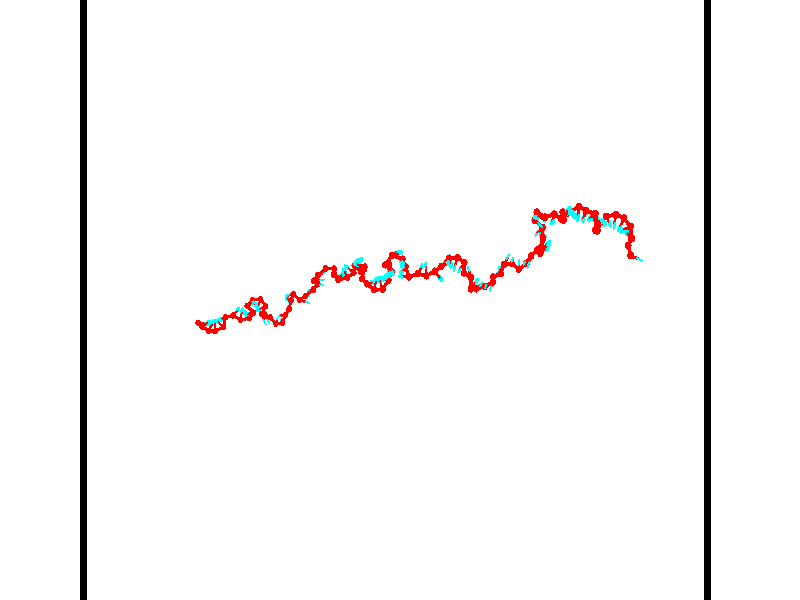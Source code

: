// switches for output
#declare DRAW_BASES = 1; // possible values are 0, 1; only relevant for DNA ribbons
#declare DRAW_BASES_TYPE = 3; // possible values are 1, 2, 3; only relevant for DNA ribbons
#declare DRAW_FOG = 0; // set to 1 to enable fog

#include "colors.inc"

#include "transforms.inc"
background { rgb <1, 1, 1>}

#default {
   normal{
       ripples 0.25
       frequency 0.20
       turbulence 0.2
       lambda 5
   }
	finish {
		phong 0.1
		phong_size 40.
	}
}

// original window dimensions: 1024x640


// camera settings

camera {
	sky <-0, 1, 0>
	up <-0, 1, 0>
	right 1.6 * <0.99995, 0, 0.00999983>
	location <54.4867, 55, 106.329>
	look_at <55, 55, 55.0001>
	direction <0.513302, 0, -51.3289>
	angle 67.0682
}


# declare cpy_camera_pos = <54.4867, 55, 106.329>;
# if (DRAW_FOG = 1)
fog {
	fog_type 2
	up vnormalize(cpy_camera_pos)
	color rgbt<1,1,1,0.3>
	distance 1e-5
	fog_alt 3e-3
	fog_offset 88
}
# end


// LIGHTS

# declare lum = 6;
global_settings {
	ambient_light rgb lum * <0.05, 0.05, 0.05>
	max_trace_level 15
}# declare cpy_direct_light_amount = 0.25;
light_source
{	1000 * <-0.98995, -1, 1.00995>,
	rgb lum * cpy_direct_light_amount
	parallel
}

light_source
{	1000 * <0.98995, 1, -1.00995>,
	rgb lum * cpy_direct_light_amount
	parallel
}

// strand 0

// nucleotide -1

// particle -1
sphere {
	<36.316990, 53.228836, 50.115288> 0.250000
	pigment { color rgbt <1,0,0,0> }
	no_shadow
}
cylinder {
	<36.666771, 53.173450, 49.929314>,  <36.876640, 53.140221, 49.817730>, 0.100000
	pigment { color rgbt <1,0,0,0> }
	no_shadow
}
cylinder {
	<36.666771, 53.173450, 49.929314>,  <36.316990, 53.228836, 50.115288>, 0.100000
	pigment { color rgbt <1,0,0,0> }
	no_shadow
}

// particle -1
sphere {
	<36.666771, 53.173450, 49.929314> 0.100000
	pigment { color rgbt <1,0,0,0> }
	no_shadow
}
sphere {
	0, 1
	scale<0.080000,0.200000,0.300000>
	matrix <0.481164, 0.369599, 0.794907,
		0.061776, -0.918817, 0.389818,
		0.874451, -0.138460, -0.464934,
		36.929108, 53.131912, 49.789833>
	pigment { color rgbt <0,1,1,0> }
	no_shadow
}
cylinder {
	<36.811966, 52.955261, 50.502926>,  <36.316990, 53.228836, 50.115288>, 0.130000
	pigment { color rgbt <1,0,0,0> }
	no_shadow
}

// nucleotide -1

// particle -1
sphere {
	<36.811966, 52.955261, 50.502926> 0.250000
	pigment { color rgbt <1,0,0,0> }
	no_shadow
}
cylinder {
	<37.061199, 53.131371, 50.244335>,  <37.210739, 53.237034, 50.089180>, 0.100000
	pigment { color rgbt <1,0,0,0> }
	no_shadow
}
cylinder {
	<37.061199, 53.131371, 50.244335>,  <36.811966, 52.955261, 50.502926>, 0.100000
	pigment { color rgbt <1,0,0,0> }
	no_shadow
}

// particle -1
sphere {
	<37.061199, 53.131371, 50.244335> 0.100000
	pigment { color rgbt <1,0,0,0> }
	no_shadow
}
sphere {
	0, 1
	scale<0.080000,0.200000,0.300000>
	matrix <0.486103, 0.429547, 0.761047,
		0.612759, -0.788448, 0.053626,
		0.623081, 0.440271, -0.646476,
		37.248123, 53.263451, 50.050392>
	pigment { color rgbt <0,1,1,0> }
	no_shadow
}
cylinder {
	<37.424866, 52.634968, 50.596176>,  <36.811966, 52.955261, 50.502926>, 0.130000
	pigment { color rgbt <1,0,0,0> }
	no_shadow
}

// nucleotide -1

// particle -1
sphere {
	<37.424866, 52.634968, 50.596176> 0.250000
	pigment { color rgbt <1,0,0,0> }
	no_shadow
}
cylinder {
	<37.553814, 52.950493, 50.386852>,  <37.631184, 53.139809, 50.261257>, 0.100000
	pigment { color rgbt <1,0,0,0> }
	no_shadow
}
cylinder {
	<37.553814, 52.950493, 50.386852>,  <37.424866, 52.634968, 50.596176>, 0.100000
	pigment { color rgbt <1,0,0,0> }
	no_shadow
}

// particle -1
sphere {
	<37.553814, 52.950493, 50.386852> 0.100000
	pigment { color rgbt <1,0,0,0> }
	no_shadow
}
sphere {
	0, 1
	scale<0.080000,0.200000,0.300000>
	matrix <0.752474, 0.121871, 0.647249,
		0.574332, -0.602433, -0.554271,
		0.322375, 0.788810, -0.523309,
		37.650528, 53.187138, 50.229858>
	pigment { color rgbt <0,1,1,0> }
	no_shadow
}
cylinder {
	<38.084000, 52.625469, 50.737362>,  <37.424866, 52.634968, 50.596176>, 0.130000
	pigment { color rgbt <1,0,0,0> }
	no_shadow
}

// nucleotide -1

// particle -1
sphere {
	<38.084000, 52.625469, 50.737362> 0.250000
	pigment { color rgbt <1,0,0,0> }
	no_shadow
}
cylinder {
	<37.996861, 52.995018, 50.611504>,  <37.944576, 53.216747, 50.535988>, 0.100000
	pigment { color rgbt <1,0,0,0> }
	no_shadow
}
cylinder {
	<37.996861, 52.995018, 50.611504>,  <38.084000, 52.625469, 50.737362>, 0.100000
	pigment { color rgbt <1,0,0,0> }
	no_shadow
}

// particle -1
sphere {
	<37.996861, 52.995018, 50.611504> 0.100000
	pigment { color rgbt <1,0,0,0> }
	no_shadow
}
sphere {
	0, 1
	scale<0.080000,0.200000,0.300000>
	matrix <0.769609, 0.360874, 0.526756,
		0.600203, -0.127402, -0.789636,
		-0.217850, 0.923872, -0.314647,
		37.931507, 53.272179, 50.517109>
	pigment { color rgbt <0,1,1,0> }
	no_shadow
}
cylinder {
	<38.738888, 52.913654, 50.428818>,  <38.084000, 52.625469, 50.737362>, 0.130000
	pigment { color rgbt <1,0,0,0> }
	no_shadow
}

// nucleotide -1

// particle -1
sphere {
	<38.738888, 52.913654, 50.428818> 0.250000
	pigment { color rgbt <1,0,0,0> }
	no_shadow
}
cylinder {
	<38.463963, 53.164463, 50.575478>,  <38.299007, 53.314949, 50.663475>, 0.100000
	pigment { color rgbt <1,0,0,0> }
	no_shadow
}
cylinder {
	<38.463963, 53.164463, 50.575478>,  <38.738888, 52.913654, 50.428818>, 0.100000
	pigment { color rgbt <1,0,0,0> }
	no_shadow
}

// particle -1
sphere {
	<38.463963, 53.164463, 50.575478> 0.100000
	pigment { color rgbt <1,0,0,0> }
	no_shadow
}
sphere {
	0, 1
	scale<0.080000,0.200000,0.300000>
	matrix <0.703886, 0.450378, 0.549276,
		0.179277, 0.635609, -0.750907,
		-0.687316, 0.627026, 0.366654,
		38.257767, 53.352570, 50.685474>
	pigment { color rgbt <0,1,1,0> }
	no_shadow
}
cylinder {
	<38.878063, 53.658459, 50.219120>,  <38.738888, 52.913654, 50.428818>, 0.130000
	pigment { color rgbt <1,0,0,0> }
	no_shadow
}

// nucleotide -1

// particle -1
sphere {
	<38.878063, 53.658459, 50.219120> 0.250000
	pigment { color rgbt <1,0,0,0> }
	no_shadow
}
cylinder {
	<38.699924, 53.577797, 50.568062>,  <38.593040, 53.529400, 50.777428>, 0.100000
	pigment { color rgbt <1,0,0,0> }
	no_shadow
}
cylinder {
	<38.699924, 53.577797, 50.568062>,  <38.878063, 53.658459, 50.219120>, 0.100000
	pigment { color rgbt <1,0,0,0> }
	no_shadow
}

// particle -1
sphere {
	<38.699924, 53.577797, 50.568062> 0.100000
	pigment { color rgbt <1,0,0,0> }
	no_shadow
}
sphere {
	0, 1
	scale<0.080000,0.200000,0.300000>
	matrix <0.769196, 0.412498, 0.488040,
		-0.458260, 0.888358, -0.028592,
		-0.445349, -0.201656, 0.872353,
		38.566319, 53.517300, 50.829769>
	pigment { color rgbt <0,1,1,0> }
	no_shadow
}
cylinder {
	<39.594093, 53.805286, 50.240864>,  <38.878063, 53.658459, 50.219120>, 0.130000
	pigment { color rgbt <1,0,0,0> }
	no_shadow
}

// nucleotide -1

// particle -1
sphere {
	<39.594093, 53.805286, 50.240864> 0.250000
	pigment { color rgbt <1,0,0,0> }
	no_shadow
}
cylinder {
	<39.756756, 54.051514, 49.970840>,  <39.854355, 54.199249, 49.808826>, 0.100000
	pigment { color rgbt <1,0,0,0> }
	no_shadow
}
cylinder {
	<39.756756, 54.051514, 49.970840>,  <39.594093, 53.805286, 50.240864>, 0.100000
	pigment { color rgbt <1,0,0,0> }
	no_shadow
}

// particle -1
sphere {
	<39.756756, 54.051514, 49.970840> 0.100000
	pigment { color rgbt <1,0,0,0> }
	no_shadow
}
sphere {
	0, 1
	scale<0.080000,0.200000,0.300000>
	matrix <0.888039, -0.092847, 0.450296,
		0.214509, -0.782598, -0.584403,
		0.406661, 0.615565, -0.675061,
		39.878754, 54.236183, 49.768322>
	pigment { color rgbt <0,1,1,0> }
	no_shadow
}
cylinder {
	<40.168888, 53.443981, 49.903431>,  <39.594093, 53.805286, 50.240864>, 0.130000
	pigment { color rgbt <1,0,0,0> }
	no_shadow
}

// nucleotide -1

// particle -1
sphere {
	<40.168888, 53.443981, 49.903431> 0.250000
	pigment { color rgbt <1,0,0,0> }
	no_shadow
}
cylinder {
	<40.246658, 53.836102, 49.889534>,  <40.293320, 54.071373, 49.881195>, 0.100000
	pigment { color rgbt <1,0,0,0> }
	no_shadow
}
cylinder {
	<40.246658, 53.836102, 49.889534>,  <40.168888, 53.443981, 49.903431>, 0.100000
	pigment { color rgbt <1,0,0,0> }
	no_shadow
}

// particle -1
sphere {
	<40.246658, 53.836102, 49.889534> 0.100000
	pigment { color rgbt <1,0,0,0> }
	no_shadow
}
sphere {
	0, 1
	scale<0.080000,0.200000,0.300000>
	matrix <0.818855, -0.142698, 0.555980,
		0.540071, -0.136544, -0.830469,
		0.194422, 0.980303, -0.034742,
		40.304985, 54.130192, 49.879112>
	pigment { color rgbt <0,1,1,0> }
	no_shadow
}
cylinder {
	<40.925549, 53.577374, 49.574993>,  <40.168888, 53.443981, 49.903431>, 0.130000
	pigment { color rgbt <1,0,0,0> }
	no_shadow
}

// nucleotide -1

// particle -1
sphere {
	<40.925549, 53.577374, 49.574993> 0.250000
	pigment { color rgbt <1,0,0,0> }
	no_shadow
}
cylinder {
	<40.797699, 53.810955, 49.873478>,  <40.720989, 53.951103, 50.052570>, 0.100000
	pigment { color rgbt <1,0,0,0> }
	no_shadow
}
cylinder {
	<40.797699, 53.810955, 49.873478>,  <40.925549, 53.577374, 49.574993>, 0.100000
	pigment { color rgbt <1,0,0,0> }
	no_shadow
}

// particle -1
sphere {
	<40.797699, 53.810955, 49.873478> 0.100000
	pigment { color rgbt <1,0,0,0> }
	no_shadow
}
sphere {
	0, 1
	scale<0.080000,0.200000,0.300000>
	matrix <0.690968, -0.395246, 0.605263,
		0.648383, 0.709072, -0.277159,
		-0.319629, 0.583950, 0.746217,
		40.701809, 53.986141, 50.097343>
	pigment { color rgbt <0,1,1,0> }
	no_shadow
}
cylinder {
	<41.410431, 54.023361, 50.010181>,  <40.925549, 53.577374, 49.574993>, 0.130000
	pigment { color rgbt <1,0,0,0> }
	no_shadow
}

// nucleotide -1

// particle -1
sphere {
	<41.410431, 54.023361, 50.010181> 0.250000
	pigment { color rgbt <1,0,0,0> }
	no_shadow
}
cylinder {
	<41.098194, 53.955204, 50.250729>,  <40.910851, 53.914310, 50.395058>, 0.100000
	pigment { color rgbt <1,0,0,0> }
	no_shadow
}
cylinder {
	<41.098194, 53.955204, 50.250729>,  <41.410431, 54.023361, 50.010181>, 0.100000
	pigment { color rgbt <1,0,0,0> }
	no_shadow
}

// particle -1
sphere {
	<41.098194, 53.955204, 50.250729> 0.100000
	pigment { color rgbt <1,0,0,0> }
	no_shadow
}
sphere {
	0, 1
	scale<0.080000,0.200000,0.300000>
	matrix <0.616962, -0.364230, 0.697635,
		0.100162, 0.915588, 0.389443,
		-0.780593, -0.170395, 0.601365,
		40.864017, 53.904087, 50.431137>
	pigment { color rgbt <0,1,1,0> }
	no_shadow
}
cylinder {
	<40.857731, 54.542797, 50.130424>,  <41.410431, 54.023361, 50.010181>, 0.130000
	pigment { color rgbt <1,0,0,0> }
	no_shadow
}

// nucleotide -1

// particle -1
sphere {
	<40.857731, 54.542797, 50.130424> 0.250000
	pigment { color rgbt <1,0,0,0> }
	no_shadow
}
cylinder {
	<41.194775, 54.667343, 50.306183>,  <41.396999, 54.742073, 50.411636>, 0.100000
	pigment { color rgbt <1,0,0,0> }
	no_shadow
}
cylinder {
	<41.194775, 54.667343, 50.306183>,  <40.857731, 54.542797, 50.130424>, 0.100000
	pigment { color rgbt <1,0,0,0> }
	no_shadow
}

// particle -1
sphere {
	<41.194775, 54.667343, 50.306183> 0.100000
	pigment { color rgbt <1,0,0,0> }
	no_shadow
}
sphere {
	0, 1
	scale<0.080000,0.200000,0.300000>
	matrix <0.499484, -0.146840, -0.853788,
		-0.201321, 0.938876, -0.279251,
		0.842607, 0.311367, 0.439391,
		41.447556, 54.760754, 50.438000>
	pigment { color rgbt <0,1,1,0> }
	no_shadow
}
cylinder {
	<41.236954, 55.001076, 49.714634>,  <40.857731, 54.542797, 50.130424>, 0.130000
	pigment { color rgbt <1,0,0,0> }
	no_shadow
}

// nucleotide -1

// particle -1
sphere {
	<41.236954, 55.001076, 49.714634> 0.250000
	pigment { color rgbt <1,0,0,0> }
	no_shadow
}
cylinder {
	<41.479671, 54.792480, 49.954582>,  <41.625301, 54.667324, 50.098553>, 0.100000
	pigment { color rgbt <1,0,0,0> }
	no_shadow
}
cylinder {
	<41.479671, 54.792480, 49.954582>,  <41.236954, 55.001076, 49.714634>, 0.100000
	pigment { color rgbt <1,0,0,0> }
	no_shadow
}

// particle -1
sphere {
	<41.479671, 54.792480, 49.954582> 0.100000
	pigment { color rgbt <1,0,0,0> }
	no_shadow
}
sphere {
	0, 1
	scale<0.080000,0.200000,0.300000>
	matrix <0.541368, -0.281444, -0.792281,
		0.581998, 0.805505, 0.111540,
		0.606794, -0.521490, 0.599874,
		41.661709, 54.636032, 50.134544>
	pigment { color rgbt <0,1,1,0> }
	no_shadow
}
cylinder {
	<41.969349, 55.090420, 49.605225>,  <41.236954, 55.001076, 49.714634>, 0.130000
	pigment { color rgbt <1,0,0,0> }
	no_shadow
}

// nucleotide -1

// particle -1
sphere {
	<41.969349, 55.090420, 49.605225> 0.250000
	pigment { color rgbt <1,0,0,0> }
	no_shadow
}
cylinder {
	<41.869438, 54.718075, 49.711891>,  <41.809494, 54.494667, 49.775890>, 0.100000
	pigment { color rgbt <1,0,0,0> }
	no_shadow
}
cylinder {
	<41.869438, 54.718075, 49.711891>,  <41.969349, 55.090420, 49.605225>, 0.100000
	pigment { color rgbt <1,0,0,0> }
	no_shadow
}

// particle -1
sphere {
	<41.869438, 54.718075, 49.711891> 0.100000
	pigment { color rgbt <1,0,0,0> }
	no_shadow
}
sphere {
	0, 1
	scale<0.080000,0.200000,0.300000>
	matrix <0.231492, -0.324810, -0.917011,
		0.940226, -0.167313, 0.296615,
		-0.249772, -0.930862, 0.266663,
		41.794506, 54.438816, 49.791889>
	pigment { color rgbt <0,1,1,0> }
	no_shadow
}
cylinder {
	<42.389324, 54.516998, 49.257126>,  <41.969349, 55.090420, 49.605225>, 0.130000
	pigment { color rgbt <1,0,0,0> }
	no_shadow
}

// nucleotide -1

// particle -1
sphere {
	<42.389324, 54.516998, 49.257126> 0.250000
	pigment { color rgbt <1,0,0,0> }
	no_shadow
}
cylinder {
	<42.037243, 54.353271, 49.353218>,  <41.825996, 54.255035, 49.410873>, 0.100000
	pigment { color rgbt <1,0,0,0> }
	no_shadow
}
cylinder {
	<42.037243, 54.353271, 49.353218>,  <42.389324, 54.516998, 49.257126>, 0.100000
	pigment { color rgbt <1,0,0,0> }
	no_shadow
}

// particle -1
sphere {
	<42.037243, 54.353271, 49.353218> 0.100000
	pigment { color rgbt <1,0,0,0> }
	no_shadow
}
sphere {
	0, 1
	scale<0.080000,0.200000,0.300000>
	matrix <-0.074065, -0.381497, -0.921398,
		0.468788, -0.828807, 0.305477,
		-0.880200, -0.409315, 0.240227,
		41.773182, 54.230476, 49.425285>
	pigment { color rgbt <0,1,1,0> }
	no_shadow
}
cylinder {
	<42.090797, 53.890194, 49.681519>,  <42.389324, 54.516998, 49.257126>, 0.130000
	pigment { color rgbt <1,0,0,0> }
	no_shadow
}

// nucleotide -1

// particle -1
sphere {
	<42.090797, 53.890194, 49.681519> 0.250000
	pigment { color rgbt <1,0,0,0> }
	no_shadow
}
cylinder {
	<42.271664, 53.534840, 49.713303>,  <42.380184, 53.321625, 49.732372>, 0.100000
	pigment { color rgbt <1,0,0,0> }
	no_shadow
}
cylinder {
	<42.271664, 53.534840, 49.713303>,  <42.090797, 53.890194, 49.681519>, 0.100000
	pigment { color rgbt <1,0,0,0> }
	no_shadow
}

// particle -1
sphere {
	<42.271664, 53.534840, 49.713303> 0.100000
	pigment { color rgbt <1,0,0,0> }
	no_shadow
}
sphere {
	0, 1
	scale<0.080000,0.200000,0.300000>
	matrix <0.873159, 0.459068, 0.163857,
		-0.182046, -0.004709, 0.983279,
		0.452163, -0.888389, 0.079460,
		42.407314, 53.268322, 49.737141>
	pigment { color rgbt <0,1,1,0> }
	no_shadow
}
cylinder {
	<42.493431, 53.893211, 50.380665>,  <42.090797, 53.890194, 49.681519>, 0.130000
	pigment { color rgbt <1,0,0,0> }
	no_shadow
}

// nucleotide -1

// particle -1
sphere {
	<42.493431, 53.893211, 50.380665> 0.250000
	pigment { color rgbt <1,0,0,0> }
	no_shadow
}
cylinder {
	<42.641907, 53.613777, 50.135979>,  <42.730991, 53.446117, 49.989166>, 0.100000
	pigment { color rgbt <1,0,0,0> }
	no_shadow
}
cylinder {
	<42.641907, 53.613777, 50.135979>,  <42.493431, 53.893211, 50.380665>, 0.100000
	pigment { color rgbt <1,0,0,0> }
	no_shadow
}

// particle -1
sphere {
	<42.641907, 53.613777, 50.135979> 0.100000
	pigment { color rgbt <1,0,0,0> }
	no_shadow
}
sphere {
	0, 1
	scale<0.080000,0.200000,0.300000>
	matrix <0.914890, 0.387765, 0.112316,
		0.158740, -0.601343, 0.783063,
		0.371185, -0.698588, -0.611716,
		42.753262, 53.404202, 49.952465>
	pigment { color rgbt <0,1,1,0> }
	no_shadow
}
cylinder {
	<43.094257, 53.671608, 50.671925>,  <42.493431, 53.893211, 50.380665>, 0.130000
	pigment { color rgbt <1,0,0,0> }
	no_shadow
}

// nucleotide -1

// particle -1
sphere {
	<43.094257, 53.671608, 50.671925> 0.250000
	pigment { color rgbt <1,0,0,0> }
	no_shadow
}
cylinder {
	<43.139370, 53.535416, 50.298538>,  <43.166435, 53.453701, 50.074505>, 0.100000
	pigment { color rgbt <1,0,0,0> }
	no_shadow
}
cylinder {
	<43.139370, 53.535416, 50.298538>,  <43.094257, 53.671608, 50.671925>, 0.100000
	pigment { color rgbt <1,0,0,0> }
	no_shadow
}

// particle -1
sphere {
	<43.139370, 53.535416, 50.298538> 0.100000
	pigment { color rgbt <1,0,0,0> }
	no_shadow
}
sphere {
	0, 1
	scale<0.080000,0.200000,0.300000>
	matrix <0.972478, 0.230588, 0.033385,
		0.203879, -0.911540, 0.357111,
		0.112777, -0.340476, -0.933465,
		43.173203, 53.433273, 50.018497>
	pigment { color rgbt <0,1,1,0> }
	no_shadow
}
cylinder {
	<43.617653, 53.177406, 50.623951>,  <43.094257, 53.671608, 50.671925>, 0.130000
	pigment { color rgbt <1,0,0,0> }
	no_shadow
}

// nucleotide -1

// particle -1
sphere {
	<43.617653, 53.177406, 50.623951> 0.250000
	pigment { color rgbt <1,0,0,0> }
	no_shadow
}
cylinder {
	<43.600208, 53.335014, 50.256725>,  <43.589741, 53.429581, 50.036388>, 0.100000
	pigment { color rgbt <1,0,0,0> }
	no_shadow
}
cylinder {
	<43.600208, 53.335014, 50.256725>,  <43.617653, 53.177406, 50.623951>, 0.100000
	pigment { color rgbt <1,0,0,0> }
	no_shadow
}

// particle -1
sphere {
	<43.600208, 53.335014, 50.256725> 0.100000
	pigment { color rgbt <1,0,0,0> }
	no_shadow
}
sphere {
	0, 1
	scale<0.080000,0.200000,0.300000>
	matrix <0.998792, -0.003653, -0.049012,
		-0.022666, -0.919093, -0.393387,
		-0.043609, 0.394023, -0.918065,
		43.587124, 53.453220, 49.981304>
	pigment { color rgbt <0,1,1,0> }
	no_shadow
}
cylinder {
	<44.287556, 53.242760, 50.978218>,  <43.617653, 53.177406, 50.623951>, 0.130000
	pigment { color rgbt <1,0,0,0> }
	no_shadow
}

// nucleotide -1

// particle -1
sphere {
	<44.287556, 53.242760, 50.978218> 0.250000
	pigment { color rgbt <1,0,0,0> }
	no_shadow
}
cylinder {
	<44.205635, 53.384552, 50.613274>,  <44.156483, 53.469627, 50.394306>, 0.100000
	pigment { color rgbt <1,0,0,0> }
	no_shadow
}
cylinder {
	<44.205635, 53.384552, 50.613274>,  <44.287556, 53.242760, 50.978218>, 0.100000
	pigment { color rgbt <1,0,0,0> }
	no_shadow
}

// particle -1
sphere {
	<44.205635, 53.384552, 50.613274> 0.100000
	pigment { color rgbt <1,0,0,0> }
	no_shadow
}
sphere {
	0, 1
	scale<0.080000,0.200000,0.300000>
	matrix <-0.115119, 0.916924, 0.382098,
		0.972010, 0.183285, -0.146983,
		-0.204805, 0.354482, -0.912358,
		44.144196, 53.490898, 50.339565>
	pigment { color rgbt <0,1,1,0> }
	no_shadow
}
cylinder {
	<44.526562, 53.827763, 51.059765>,  <44.287556, 53.242760, 50.978218>, 0.130000
	pigment { color rgbt <1,0,0,0> }
	no_shadow
}

// nucleotide -1

// particle -1
sphere {
	<44.526562, 53.827763, 51.059765> 0.250000
	pigment { color rgbt <1,0,0,0> }
	no_shadow
}
cylinder {
	<44.231430, 53.819252, 50.789906>,  <44.054352, 53.814148, 50.627991>, 0.100000
	pigment { color rgbt <1,0,0,0> }
	no_shadow
}
cylinder {
	<44.231430, 53.819252, 50.789906>,  <44.526562, 53.827763, 51.059765>, 0.100000
	pigment { color rgbt <1,0,0,0> }
	no_shadow
}

// particle -1
sphere {
	<44.231430, 53.819252, 50.789906> 0.100000
	pigment { color rgbt <1,0,0,0> }
	no_shadow
}
sphere {
	0, 1
	scale<0.080000,0.200000,0.300000>
	matrix <-0.427542, 0.788161, 0.442730,
		0.522313, 0.615102, -0.590626,
		-0.737833, -0.021274, -0.674648,
		44.010078, 53.812870, 50.587509>
	pigment { color rgbt <0,1,1,0> }
	no_shadow
}
cylinder {
	<44.951557, 54.313343, 51.338203>,  <44.526562, 53.827763, 51.059765>, 0.130000
	pigment { color rgbt <1,0,0,0> }
	no_shadow
}

// nucleotide -1

// particle -1
sphere {
	<44.951557, 54.313343, 51.338203> 0.250000
	pigment { color rgbt <1,0,0,0> }
	no_shadow
}
cylinder {
	<44.966927, 54.656593, 51.133404>,  <44.976147, 54.862545, 51.010525>, 0.100000
	pigment { color rgbt <1,0,0,0> }
	no_shadow
}
cylinder {
	<44.966927, 54.656593, 51.133404>,  <44.951557, 54.313343, 51.338203>, 0.100000
	pigment { color rgbt <1,0,0,0> }
	no_shadow
}

// particle -1
sphere {
	<44.966927, 54.656593, 51.133404> 0.100000
	pigment { color rgbt <1,0,0,0> }
	no_shadow
}
sphere {
	0, 1
	scale<0.080000,0.200000,0.300000>
	matrix <-0.666699, 0.403673, 0.626547,
		0.744336, 0.317275, 0.587622,
		0.038419, 0.858128, -0.511995,
		44.978451, 54.914032, 50.979805>
	pigment { color rgbt <0,1,1,0> }
	no_shadow
}
cylinder {
	<45.197048, 54.969280, 51.714169>,  <44.951557, 54.313343, 51.338203>, 0.130000
	pigment { color rgbt <1,0,0,0> }
	no_shadow
}

// nucleotide -1

// particle -1
sphere {
	<45.197048, 54.969280, 51.714169> 0.250000
	pigment { color rgbt <1,0,0,0> }
	no_shadow
}
cylinder {
	<44.939972, 55.065994, 51.423378>,  <44.785728, 55.124023, 51.248905>, 0.100000
	pigment { color rgbt <1,0,0,0> }
	no_shadow
}
cylinder {
	<44.939972, 55.065994, 51.423378>,  <45.197048, 54.969280, 51.714169>, 0.100000
	pigment { color rgbt <1,0,0,0> }
	no_shadow
}

// particle -1
sphere {
	<44.939972, 55.065994, 51.423378> 0.100000
	pigment { color rgbt <1,0,0,0> }
	no_shadow
}
sphere {
	0, 1
	scale<0.080000,0.200000,0.300000>
	matrix <-0.575755, 0.473580, 0.666504,
		0.505430, 0.846914, -0.165158,
		-0.642687, 0.241781, -0.726977,
		44.747166, 55.138527, 51.205284>
	pigment { color rgbt <0,1,1,0> }
	no_shadow
}
cylinder {
	<45.481319, 55.437508, 52.098984>,  <45.197048, 54.969280, 51.714169>, 0.130000
	pigment { color rgbt <1,0,0,0> }
	no_shadow
}

// nucleotide -1

// particle -1
sphere {
	<45.481319, 55.437508, 52.098984> 0.250000
	pigment { color rgbt <1,0,0,0> }
	no_shadow
}
cylinder {
	<45.227814, 55.384445, 52.403809>,  <45.075710, 55.352608, 52.586704>, 0.100000
	pigment { color rgbt <1,0,0,0> }
	no_shadow
}
cylinder {
	<45.227814, 55.384445, 52.403809>,  <45.481319, 55.437508, 52.098984>, 0.100000
	pigment { color rgbt <1,0,0,0> }
	no_shadow
}

// particle -1
sphere {
	<45.227814, 55.384445, 52.403809> 0.100000
	pigment { color rgbt <1,0,0,0> }
	no_shadow
}
sphere {
	0, 1
	scale<0.080000,0.200000,0.300000>
	matrix <0.494583, -0.826988, 0.267356,
		0.594751, 0.546345, 0.589727,
		-0.633766, -0.132659, 0.762065,
		45.037685, 55.344646, 52.632427>
	pigment { color rgbt <0,1,1,0> }
	no_shadow
}
cylinder {
	<46.040298, 54.993919, 52.261810>,  <45.481319, 55.437508, 52.098984>, 0.130000
	pigment { color rgbt <1,0,0,0> }
	no_shadow
}

// nucleotide -1

// particle -1
sphere {
	<46.040298, 54.993919, 52.261810> 0.250000
	pigment { color rgbt <1,0,0,0> }
	no_shadow
}
cylinder {
	<46.392872, 54.900944, 52.097347>,  <46.604416, 54.845158, 51.998669>, 0.100000
	pigment { color rgbt <1,0,0,0> }
	no_shadow
}
cylinder {
	<46.392872, 54.900944, 52.097347>,  <46.040298, 54.993919, 52.261810>, 0.100000
	pigment { color rgbt <1,0,0,0> }
	no_shadow
}

// particle -1
sphere {
	<46.392872, 54.900944, 52.097347> 0.100000
	pigment { color rgbt <1,0,0,0> }
	no_shadow
}
sphere {
	0, 1
	scale<0.080000,0.200000,0.300000>
	matrix <0.280517, 0.957986, 0.059782,
		0.379983, -0.168029, 0.909604,
		0.881433, -0.232443, -0.411153,
		46.657303, 54.831211, 51.974003>
	pigment { color rgbt <0,1,1,0> }
	no_shadow
}
cylinder {
	<46.620602, 55.295910, 52.604904>,  <46.040298, 54.993919, 52.261810>, 0.130000
	pigment { color rgbt <1,0,0,0> }
	no_shadow
}

// nucleotide -1

// particle -1
sphere {
	<46.620602, 55.295910, 52.604904> 0.250000
	pigment { color rgbt <1,0,0,0> }
	no_shadow
}
cylinder {
	<46.668076, 55.288898, 52.207794>,  <46.696560, 55.284691, 51.969528>, 0.100000
	pigment { color rgbt <1,0,0,0> }
	no_shadow
}
cylinder {
	<46.668076, 55.288898, 52.207794>,  <46.620602, 55.295910, 52.604904>, 0.100000
	pigment { color rgbt <1,0,0,0> }
	no_shadow
}

// particle -1
sphere {
	<46.668076, 55.288898, 52.207794> 0.100000
	pigment { color rgbt <1,0,0,0> }
	no_shadow
}
sphere {
	0, 1
	scale<0.080000,0.200000,0.300000>
	matrix <0.141635, 0.989919, -0.000543,
		0.982778, -0.140547, 0.119969,
		0.118683, -0.017525, -0.992777,
		46.703682, 55.283642, 51.909962>
	pigment { color rgbt <0,1,1,0> }
	no_shadow
}
cylinder {
	<47.287849, 55.764175, 52.399708>,  <46.620602, 55.295910, 52.604904>, 0.130000
	pigment { color rgbt <1,0,0,0> }
	no_shadow
}

// nucleotide -1

// particle -1
sphere {
	<47.287849, 55.764175, 52.399708> 0.250000
	pigment { color rgbt <1,0,0,0> }
	no_shadow
}
cylinder {
	<47.037525, 55.721672, 52.090626>,  <46.887329, 55.696171, 51.905178>, 0.100000
	pigment { color rgbt <1,0,0,0> }
	no_shadow
}
cylinder {
	<47.037525, 55.721672, 52.090626>,  <47.287849, 55.764175, 52.399708>, 0.100000
	pigment { color rgbt <1,0,0,0> }
	no_shadow
}

// particle -1
sphere {
	<47.037525, 55.721672, 52.090626> 0.100000
	pigment { color rgbt <1,0,0,0> }
	no_shadow
}
sphere {
	0, 1
	scale<0.080000,0.200000,0.300000>
	matrix <-0.015315, 0.992160, -0.124032,
		0.779822, -0.065787, -0.622535,
		-0.625814, -0.106257, -0.772701,
		46.849781, 55.689796, 51.858814>
	pigment { color rgbt <0,1,1,0> }
	no_shadow
}
cylinder {
	<47.731163, 56.155293, 53.009571>,  <47.287849, 55.764175, 52.399708>, 0.130000
	pigment { color rgbt <1,0,0,0> }
	no_shadow
}

// nucleotide -1

// particle -1
sphere {
	<47.731163, 56.155293, 53.009571> 0.250000
	pigment { color rgbt <1,0,0,0> }
	no_shadow
}
cylinder {
	<47.966667, 56.128471, 53.331779>,  <48.107971, 56.112377, 53.525105>, 0.100000
	pigment { color rgbt <1,0,0,0> }
	no_shadow
}
cylinder {
	<47.966667, 56.128471, 53.331779>,  <47.731163, 56.155293, 53.009571>, 0.100000
	pigment { color rgbt <1,0,0,0> }
	no_shadow
}

// particle -1
sphere {
	<47.966667, 56.128471, 53.331779> 0.100000
	pigment { color rgbt <1,0,0,0> }
	no_shadow
}
sphere {
	0, 1
	scale<0.080000,0.200000,0.300000>
	matrix <-0.072121, 0.988221, 0.134974,
		-0.805084, -0.137563, 0.576989,
		0.588760, -0.067052, 0.805522,
		48.143295, 56.108356, 53.573437>
	pigment { color rgbt <0,1,1,0> }
	no_shadow
}
cylinder {
	<47.525337, 56.394642, 53.739147>,  <47.731163, 56.155293, 53.009571>, 0.130000
	pigment { color rgbt <1,0,0,0> }
	no_shadow
}

// nucleotide -1

// particle -1
sphere {
	<47.525337, 56.394642, 53.739147> 0.250000
	pigment { color rgbt <1,0,0,0> }
	no_shadow
}
cylinder {
	<47.917080, 56.435459, 53.669350>,  <48.152126, 56.459949, 53.627472>, 0.100000
	pigment { color rgbt <1,0,0,0> }
	no_shadow
}
cylinder {
	<47.917080, 56.435459, 53.669350>,  <47.525337, 56.394642, 53.739147>, 0.100000
	pigment { color rgbt <1,0,0,0> }
	no_shadow
}

// particle -1
sphere {
	<47.917080, 56.435459, 53.669350> 0.100000
	pigment { color rgbt <1,0,0,0> }
	no_shadow
}
sphere {
	0, 1
	scale<0.080000,0.200000,0.300000>
	matrix <-0.061999, 0.973263, 0.221167,
		0.192395, -0.205783, 0.959499,
		0.979357, 0.102039, -0.174492,
		48.210888, 56.466072, 53.617001>
	pigment { color rgbt <0,1,1,0> }
	no_shadow
}
cylinder {
	<47.947281, 56.785919, 54.248535>,  <47.525337, 56.394642, 53.739147>, 0.130000
	pigment { color rgbt <1,0,0,0> }
	no_shadow
}

// nucleotide -1

// particle -1
sphere {
	<47.947281, 56.785919, 54.248535> 0.250000
	pigment { color rgbt <1,0,0,0> }
	no_shadow
}
cylinder {
	<48.144005, 56.882748, 53.913986>,  <48.262039, 56.940845, 53.713257>, 0.100000
	pigment { color rgbt <1,0,0,0> }
	no_shadow
}
cylinder {
	<48.144005, 56.882748, 53.913986>,  <47.947281, 56.785919, 54.248535>, 0.100000
	pigment { color rgbt <1,0,0,0> }
	no_shadow
}

// particle -1
sphere {
	<48.144005, 56.882748, 53.913986> 0.100000
	pigment { color rgbt <1,0,0,0> }
	no_shadow
}
sphere {
	0, 1
	scale<0.080000,0.200000,0.300000>
	matrix <0.015469, 0.957995, 0.286368,
		0.870563, -0.153778, 0.467411,
		0.491814, 0.242071, -0.836373,
		48.291550, 56.955368, 53.663074>
	pigment { color rgbt <0,1,1,0> }
	no_shadow
}
cylinder {
	<48.603252, 57.258759, 54.384949>,  <47.947281, 56.785919, 54.248535>, 0.130000
	pigment { color rgbt <1,0,0,0> }
	no_shadow
}

// nucleotide -1

// particle -1
sphere {
	<48.603252, 57.258759, 54.384949> 0.250000
	pigment { color rgbt <1,0,0,0> }
	no_shadow
}
cylinder {
	<48.539112, 57.300606, 53.992348>,  <48.500629, 57.325714, 53.756786>, 0.100000
	pigment { color rgbt <1,0,0,0> }
	no_shadow
}
cylinder {
	<48.539112, 57.300606, 53.992348>,  <48.603252, 57.258759, 54.384949>, 0.100000
	pigment { color rgbt <1,0,0,0> }
	no_shadow
}

// particle -1
sphere {
	<48.539112, 57.300606, 53.992348> 0.100000
	pigment { color rgbt <1,0,0,0> }
	no_shadow
}
sphere {
	0, 1
	scale<0.080000,0.200000,0.300000>
	matrix <0.257353, 0.964406, 0.060754,
		0.952920, -0.242850, -0.181568,
		-0.160351, 0.104621, -0.981500,
		48.491009, 57.331993, 53.697899>
	pigment { color rgbt <0,1,1,0> }
	no_shadow
}
cylinder {
	<49.318256, 57.256054, 54.069149>,  <48.603252, 57.258759, 54.384949>, 0.130000
	pigment { color rgbt <1,0,0,0> }
	no_shadow
}

// nucleotide -1

// particle -1
sphere {
	<49.318256, 57.256054, 54.069149> 0.250000
	pigment { color rgbt <1,0,0,0> }
	no_shadow
}
cylinder {
	<49.460194, 56.888397, 54.000710>,  <49.545357, 56.667805, 53.959644>, 0.100000
	pigment { color rgbt <1,0,0,0> }
	no_shadow
}
cylinder {
	<49.460194, 56.888397, 54.000710>,  <49.318256, 57.256054, 54.069149>, 0.100000
	pigment { color rgbt <1,0,0,0> }
	no_shadow
}

// particle -1
sphere {
	<49.460194, 56.888397, 54.000710> 0.100000
	pigment { color rgbt <1,0,0,0> }
	no_shadow
}
sphere {
	0, 1
	scale<0.080000,0.200000,0.300000>
	matrix <0.667115, 0.120700, 0.735111,
		-0.655016, -0.374991, 0.656000,
		0.354839, -0.919137, -0.171102,
		49.566647, 56.612656, 53.949379>
	pigment { color rgbt <0,1,1,0> }
	no_shadow
}
cylinder {
	<49.313702, 56.804962, 54.676167>,  <49.318256, 57.256054, 54.069149>, 0.130000
	pigment { color rgbt <1,0,0,0> }
	no_shadow
}

// nucleotide -1

// particle -1
sphere {
	<49.313702, 56.804962, 54.676167> 0.250000
	pigment { color rgbt <1,0,0,0> }
	no_shadow
}
cylinder {
	<49.622395, 56.707657, 54.441132>,  <49.807610, 56.649273, 54.300110>, 0.100000
	pigment { color rgbt <1,0,0,0> }
	no_shadow
}
cylinder {
	<49.622395, 56.707657, 54.441132>,  <49.313702, 56.804962, 54.676167>, 0.100000
	pigment { color rgbt <1,0,0,0> }
	no_shadow
}

// particle -1
sphere {
	<49.622395, 56.707657, 54.441132> 0.100000
	pigment { color rgbt <1,0,0,0> }
	no_shadow
}
sphere {
	0, 1
	scale<0.080000,0.200000,0.300000>
	matrix <0.635424, 0.257273, 0.728043,
		-0.025934, -0.935219, 0.353118,
		0.771728, -0.243261, -0.587589,
		49.853912, 56.634678, 54.264854>
	pigment { color rgbt <0,1,1,0> }
	no_shadow
}
cylinder {
	<49.769520, 56.420574, 55.114998>,  <49.313702, 56.804962, 54.676167>, 0.130000
	pigment { color rgbt <1,0,0,0> }
	no_shadow
}

// nucleotide -1

// particle -1
sphere {
	<49.769520, 56.420574, 55.114998> 0.250000
	pigment { color rgbt <1,0,0,0> }
	no_shadow
}
cylinder {
	<49.930984, 56.635647, 54.818901>,  <50.027863, 56.764690, 54.641243>, 0.100000
	pigment { color rgbt <1,0,0,0> }
	no_shadow
}
cylinder {
	<49.930984, 56.635647, 54.818901>,  <49.769520, 56.420574, 55.114998>, 0.100000
	pigment { color rgbt <1,0,0,0> }
	no_shadow
}

// particle -1
sphere {
	<49.930984, 56.635647, 54.818901> 0.100000
	pigment { color rgbt <1,0,0,0> }
	no_shadow
}
sphere {
	0, 1
	scale<0.080000,0.200000,0.300000>
	matrix <0.499937, 0.547983, 0.670655,
		0.766238, -0.640790, -0.047608,
		0.403661, 0.537682, -0.740240,
		50.052082, 56.796951, 54.596828>
	pigment { color rgbt <0,1,1,0> }
	no_shadow
}
cylinder {
	<50.537441, 56.581669, 55.281376>,  <49.769520, 56.420574, 55.114998>, 0.130000
	pigment { color rgbt <1,0,0,0> }
	no_shadow
}

// nucleotide -1

// particle -1
sphere {
	<50.537441, 56.581669, 55.281376> 0.250000
	pigment { color rgbt <1,0,0,0> }
	no_shadow
}
cylinder {
	<50.382240, 56.858017, 55.037361>,  <50.289120, 57.023827, 54.890953>, 0.100000
	pigment { color rgbt <1,0,0,0> }
	no_shadow
}
cylinder {
	<50.382240, 56.858017, 55.037361>,  <50.537441, 56.581669, 55.281376>, 0.100000
	pigment { color rgbt <1,0,0,0> }
	no_shadow
}

// particle -1
sphere {
	<50.382240, 56.858017, 55.037361> 0.100000
	pigment { color rgbt <1,0,0,0> }
	no_shadow
}
sphere {
	0, 1
	scale<0.080000,0.200000,0.300000>
	matrix <0.313998, 0.721386, 0.617258,
		0.866521, 0.047946, -0.496833,
		-0.388004, 0.690871, -0.610041,
		50.265839, 57.065277, 54.854347>
	pigment { color rgbt <0,1,1,0> }
	no_shadow
}
cylinder {
	<51.053600, 56.932854, 54.926926>,  <50.537441, 56.581669, 55.281376>, 0.130000
	pigment { color rgbt <1,0,0,0> }
	no_shadow
}

// nucleotide -1

// particle -1
sphere {
	<51.053600, 56.932854, 54.926926> 0.250000
	pigment { color rgbt <1,0,0,0> }
	no_shadow
}
cylinder {
	<50.726864, 57.153728, 54.993690>,  <50.530823, 57.286251, 55.033749>, 0.100000
	pigment { color rgbt <1,0,0,0> }
	no_shadow
}
cylinder {
	<50.726864, 57.153728, 54.993690>,  <51.053600, 56.932854, 54.926926>, 0.100000
	pigment { color rgbt <1,0,0,0> }
	no_shadow
}

// particle -1
sphere {
	<50.726864, 57.153728, 54.993690> 0.100000
	pigment { color rgbt <1,0,0,0> }
	no_shadow
}
sphere {
	0, 1
	scale<0.080000,0.200000,0.300000>
	matrix <0.515885, 0.569784, 0.639694,
		0.258126, 0.608637, -0.750288,
		-0.816843, 0.552184, 0.166911,
		50.481812, 57.319386, 55.043762>
	pigment { color rgbt <0,1,1,0> }
	no_shadow
}
cylinder {
	<51.157539, 57.418247, 55.497818>,  <51.053600, 56.932854, 54.926926>, 0.130000
	pigment { color rgbt <1,0,0,0> }
	no_shadow
}

// nucleotide -1

// particle -1
sphere {
	<51.157539, 57.418247, 55.497818> 0.250000
	pigment { color rgbt <1,0,0,0> }
	no_shadow
}
cylinder {
	<51.457832, 57.627178, 55.659592>,  <51.638008, 57.752537, 55.756657>, 0.100000
	pigment { color rgbt <1,0,0,0> }
	no_shadow
}
cylinder {
	<51.457832, 57.627178, 55.659592>,  <51.157539, 57.418247, 55.497818>, 0.100000
	pigment { color rgbt <1,0,0,0> }
	no_shadow
}

// particle -1
sphere {
	<51.457832, 57.627178, 55.659592> 0.100000
	pigment { color rgbt <1,0,0,0> }
	no_shadow
}
sphere {
	0, 1
	scale<0.080000,0.200000,0.300000>
	matrix <-0.142074, -0.470237, 0.871029,
		0.645144, -0.711373, -0.278815,
		0.750736, 0.522327, 0.404438,
		51.683052, 57.783875, 55.780922>
	pigment { color rgbt <0,1,1,0> }
	no_shadow
}
cylinder {
	<51.699459, 57.008320, 55.807625>,  <51.157539, 57.418247, 55.497818>, 0.130000
	pigment { color rgbt <1,0,0,0> }
	no_shadow
}

// nucleotide -1

// particle -1
sphere {
	<51.699459, 57.008320, 55.807625> 0.250000
	pigment { color rgbt <1,0,0,0> }
	no_shadow
}
cylinder {
	<51.622536, 57.362465, 55.976929>,  <51.576382, 57.574951, 56.078510>, 0.100000
	pigment { color rgbt <1,0,0,0> }
	no_shadow
}
cylinder {
	<51.622536, 57.362465, 55.976929>,  <51.699459, 57.008320, 55.807625>, 0.100000
	pigment { color rgbt <1,0,0,0> }
	no_shadow
}

// particle -1
sphere {
	<51.622536, 57.362465, 55.976929> 0.100000
	pigment { color rgbt <1,0,0,0> }
	no_shadow
}
sphere {
	0, 1
	scale<0.080000,0.200000,0.300000>
	matrix <-0.334298, -0.464618, 0.819985,
		0.922638, 0.016197, 0.385327,
		-0.192311, 0.885363, 0.423260,
		51.564842, 57.628075, 56.103905>
	pigment { color rgbt <0,1,1,0> }
	no_shadow
}
cylinder {
	<52.042377, 57.128834, 56.395351>,  <51.699459, 57.008320, 55.807625>, 0.130000
	pigment { color rgbt <1,0,0,0> }
	no_shadow
}

// nucleotide -1

// particle -1
sphere {
	<52.042377, 57.128834, 56.395351> 0.250000
	pigment { color rgbt <1,0,0,0> }
	no_shadow
}
cylinder {
	<51.747303, 57.384510, 56.482307>,  <51.570259, 57.537914, 56.534481>, 0.100000
	pigment { color rgbt <1,0,0,0> }
	no_shadow
}
cylinder {
	<51.747303, 57.384510, 56.482307>,  <52.042377, 57.128834, 56.395351>, 0.100000
	pigment { color rgbt <1,0,0,0> }
	no_shadow
}

// particle -1
sphere {
	<51.747303, 57.384510, 56.482307> 0.100000
	pigment { color rgbt <1,0,0,0> }
	no_shadow
}
sphere {
	0, 1
	scale<0.080000,0.200000,0.300000>
	matrix <-0.037664, -0.360450, 0.932018,
		0.674097, 0.679345, 0.289972,
		-0.737682, 0.639192, 0.217391,
		51.525997, 57.576267, 56.547523>
	pigment { color rgbt <0,1,1,0> }
	no_shadow
}
cylinder {
	<52.096046, 57.245548, 57.067802>,  <52.042377, 57.128834, 56.395351>, 0.130000
	pigment { color rgbt <1,0,0,0> }
	no_shadow
}

// nucleotide -1

// particle -1
sphere {
	<52.096046, 57.245548, 57.067802> 0.250000
	pigment { color rgbt <1,0,0,0> }
	no_shadow
}
cylinder {
	<51.718822, 57.367115, 57.013748>,  <51.492489, 57.440056, 56.981316>, 0.100000
	pigment { color rgbt <1,0,0,0> }
	no_shadow
}
cylinder {
	<51.718822, 57.367115, 57.013748>,  <52.096046, 57.245548, 57.067802>, 0.100000
	pigment { color rgbt <1,0,0,0> }
	no_shadow
}

// particle -1
sphere {
	<51.718822, 57.367115, 57.013748> 0.100000
	pigment { color rgbt <1,0,0,0> }
	no_shadow
}
sphere {
	0, 1
	scale<0.080000,0.200000,0.300000>
	matrix <-0.184881, -0.141241, 0.972558,
		0.276494, 0.942169, 0.189388,
		-0.943064, 0.303921, -0.135137,
		51.435902, 57.458290, 56.973206>
	pigment { color rgbt <0,1,1,0> }
	no_shadow
}
cylinder {
	<51.898891, 56.438248, 57.243488>,  <52.096046, 57.245548, 57.067802>, 0.130000
	pigment { color rgbt <1,0,0,0> }
	no_shadow
}

// nucleotide -1

// particle -1
sphere {
	<51.898891, 56.438248, 57.243488> 0.250000
	pigment { color rgbt <1,0,0,0> }
	no_shadow
}
cylinder {
	<52.165874, 56.169113, 57.115868>,  <52.326065, 56.007633, 57.039295>, 0.100000
	pigment { color rgbt <1,0,0,0> }
	no_shadow
}
cylinder {
	<52.165874, 56.169113, 57.115868>,  <51.898891, 56.438248, 57.243488>, 0.100000
	pigment { color rgbt <1,0,0,0> }
	no_shadow
}

// particle -1
sphere {
	<52.165874, 56.169113, 57.115868> 0.100000
	pigment { color rgbt <1,0,0,0> }
	no_shadow
}
sphere {
	0, 1
	scale<0.080000,0.200000,0.300000>
	matrix <0.742466, 0.568520, 0.354301,
		-0.057003, -0.473362, 0.879022,
		0.667454, -0.672840, -0.319047,
		52.366112, 55.967262, 57.020153>
	pigment { color rgbt <0,1,1,0> }
	no_shadow
}
cylinder {
	<52.304306, 56.082775, 57.782562>,  <51.898891, 56.438248, 57.243488>, 0.130000
	pigment { color rgbt <1,0,0,0> }
	no_shadow
}

// nucleotide -1

// particle -1
sphere {
	<52.304306, 56.082775, 57.782562> 0.250000
	pigment { color rgbt <1,0,0,0> }
	no_shadow
}
cylinder {
	<52.537838, 56.129906, 57.461250>,  <52.677956, 56.158184, 57.268463>, 0.100000
	pigment { color rgbt <1,0,0,0> }
	no_shadow
}
cylinder {
	<52.537838, 56.129906, 57.461250>,  <52.304306, 56.082775, 57.782562>, 0.100000
	pigment { color rgbt <1,0,0,0> }
	no_shadow
}

// particle -1
sphere {
	<52.537838, 56.129906, 57.461250> 0.100000
	pigment { color rgbt <1,0,0,0> }
	no_shadow
}
sphere {
	0, 1
	scale<0.080000,0.200000,0.300000>
	matrix <0.679257, 0.471043, 0.562787,
		0.444693, -0.874205, 0.194971,
		0.583831, 0.117833, -0.803279,
		52.712986, 56.165257, 57.220268>
	pigment { color rgbt <0,1,1,0> }
	no_shadow
}
cylinder {
	<52.887627, 55.685364, 57.835064>,  <52.304306, 56.082775, 57.782562>, 0.130000
	pigment { color rgbt <1,0,0,0> }
	no_shadow
}

// nucleotide -1

// particle -1
sphere {
	<52.887627, 55.685364, 57.835064> 0.250000
	pigment { color rgbt <1,0,0,0> }
	no_shadow
}
cylinder {
	<52.966553, 56.028976, 57.646118>,  <53.013908, 56.235146, 57.532753>, 0.100000
	pigment { color rgbt <1,0,0,0> }
	no_shadow
}
cylinder {
	<52.966553, 56.028976, 57.646118>,  <52.887627, 55.685364, 57.835064>, 0.100000
	pigment { color rgbt <1,0,0,0> }
	no_shadow
}

// particle -1
sphere {
	<52.966553, 56.028976, 57.646118> 0.100000
	pigment { color rgbt <1,0,0,0> }
	no_shadow
}
sphere {
	0, 1
	scale<0.080000,0.200000,0.300000>
	matrix <0.626941, 0.259854, 0.734452,
		0.753666, -0.441060, -0.487292,
		0.197313, 0.859035, -0.472362,
		53.025745, 56.286686, 57.504410>
	pigment { color rgbt <0,1,1,0> }
	no_shadow
}
cylinder {
	<53.580505, 55.715698, 57.648052>,  <52.887627, 55.685364, 57.835064>, 0.130000
	pigment { color rgbt <1,0,0,0> }
	no_shadow
}

// nucleotide -1

// particle -1
sphere {
	<53.580505, 55.715698, 57.648052> 0.250000
	pigment { color rgbt <1,0,0,0> }
	no_shadow
}
cylinder {
	<53.417904, 56.073174, 57.724030>,  <53.320343, 56.287659, 57.769615>, 0.100000
	pigment { color rgbt <1,0,0,0> }
	no_shadow
}
cylinder {
	<53.417904, 56.073174, 57.724030>,  <53.580505, 55.715698, 57.648052>, 0.100000
	pigment { color rgbt <1,0,0,0> }
	no_shadow
}

// particle -1
sphere {
	<53.417904, 56.073174, 57.724030> 0.100000
	pigment { color rgbt <1,0,0,0> }
	no_shadow
}
sphere {
	0, 1
	scale<0.080000,0.200000,0.300000>
	matrix <0.575522, 0.089003, 0.812929,
		0.709598, 0.439775, -0.550516,
		-0.406503, 0.893687, 0.189944,
		53.295952, 56.341278, 57.781013>
	pigment { color rgbt <0,1,1,0> }
	no_shadow
}
cylinder {
	<54.043770, 56.344154, 57.579655>,  <53.580505, 55.715698, 57.648052>, 0.130000
	pigment { color rgbt <1,0,0,0> }
	no_shadow
}

// nucleotide -1

// particle -1
sphere {
	<54.043770, 56.344154, 57.579655> 0.250000
	pigment { color rgbt <1,0,0,0> }
	no_shadow
}
cylinder {
	<53.769009, 56.390911, 57.866570>,  <53.604153, 56.418964, 58.038719>, 0.100000
	pigment { color rgbt <1,0,0,0> }
	no_shadow
}
cylinder {
	<53.769009, 56.390911, 57.866570>,  <54.043770, 56.344154, 57.579655>, 0.100000
	pigment { color rgbt <1,0,0,0> }
	no_shadow
}

// particle -1
sphere {
	<53.769009, 56.390911, 57.866570> 0.100000
	pigment { color rgbt <1,0,0,0> }
	no_shadow
}
sphere {
	0, 1
	scale<0.080000,0.200000,0.300000>
	matrix <0.723630, 0.201314, 0.660176,
		-0.067230, 0.972527, -0.222871,
		-0.686906, 0.116893, 0.717284,
		53.562939, 56.425980, 58.081757>
	pigment { color rgbt <0,1,1,0> }
	no_shadow
}
cylinder {
	<54.321579, 56.882946, 57.906578>,  <54.043770, 56.344154, 57.579655>, 0.130000
	pigment { color rgbt <1,0,0,0> }
	no_shadow
}

// nucleotide -1

// particle -1
sphere {
	<54.321579, 56.882946, 57.906578> 0.250000
	pigment { color rgbt <1,0,0,0> }
	no_shadow
}
cylinder {
	<54.058830, 56.691792, 58.139870>,  <53.901180, 56.577099, 58.279842>, 0.100000
	pigment { color rgbt <1,0,0,0> }
	no_shadow
}
cylinder {
	<54.058830, 56.691792, 58.139870>,  <54.321579, 56.882946, 57.906578>, 0.100000
	pigment { color rgbt <1,0,0,0> }
	no_shadow
}

// particle -1
sphere {
	<54.058830, 56.691792, 58.139870> 0.100000
	pigment { color rgbt <1,0,0,0> }
	no_shadow
}
sphere {
	0, 1
	scale<0.080000,0.200000,0.300000>
	matrix <0.491282, 0.315517, 0.811844,
		-0.571983, 0.819804, 0.027522,
		-0.656869, -0.477882, 0.583226,
		53.861771, 56.548428, 58.314838>
	pigment { color rgbt <0,1,1,0> }
	no_shadow
}
cylinder {
	<54.097652, 57.337505, 58.374653>,  <54.321579, 56.882946, 57.906578>, 0.130000
	pigment { color rgbt <1,0,0,0> }
	no_shadow
}

// nucleotide -1

// particle -1
sphere {
	<54.097652, 57.337505, 58.374653> 0.250000
	pigment { color rgbt <1,0,0,0> }
	no_shadow
}
cylinder {
	<54.094345, 56.969978, 58.532494>,  <54.092361, 56.749462, 58.627197>, 0.100000
	pigment { color rgbt <1,0,0,0> }
	no_shadow
}
cylinder {
	<54.094345, 56.969978, 58.532494>,  <54.097652, 57.337505, 58.374653>, 0.100000
	pigment { color rgbt <1,0,0,0> }
	no_shadow
}

// particle -1
sphere {
	<54.094345, 56.969978, 58.532494> 0.100000
	pigment { color rgbt <1,0,0,0> }
	no_shadow
}
sphere {
	0, 1
	scale<0.080000,0.200000,0.300000>
	matrix <0.483579, 0.341733, 0.805835,
		-0.875261, 0.197486, 0.441494,
		-0.008268, -0.918813, 0.394606,
		54.091866, 56.694336, 58.650875>
	pigment { color rgbt <0,1,1,0> }
	no_shadow
}
cylinder {
	<53.809540, 57.297142, 59.069439>,  <54.097652, 57.337505, 58.374653>, 0.130000
	pigment { color rgbt <1,0,0,0> }
	no_shadow
}

// nucleotide -1

// particle -1
sphere {
	<53.809540, 57.297142, 59.069439> 0.250000
	pigment { color rgbt <1,0,0,0> }
	no_shadow
}
cylinder {
	<54.090645, 57.017963, 59.014313>,  <54.259308, 56.850456, 58.981236>, 0.100000
	pigment { color rgbt <1,0,0,0> }
	no_shadow
}
cylinder {
	<54.090645, 57.017963, 59.014313>,  <53.809540, 57.297142, 59.069439>, 0.100000
	pigment { color rgbt <1,0,0,0> }
	no_shadow
}

// particle -1
sphere {
	<54.090645, 57.017963, 59.014313> 0.100000
	pigment { color rgbt <1,0,0,0> }
	no_shadow
}
sphere {
	0, 1
	scale<0.080000,0.200000,0.300000>
	matrix <0.466710, 0.306088, 0.829754,
		-0.536940, -0.647442, 0.540847,
		0.702764, -0.697947, -0.137817,
		54.301476, 56.808578, 58.972969>
	pigment { color rgbt <0,1,1,0> }
	no_shadow
}
cylinder {
	<54.324696, 57.884083, 59.285522>,  <53.809540, 57.297142, 59.069439>, 0.130000
	pigment { color rgbt <1,0,0,0> }
	no_shadow
}

// nucleotide -1

// particle -1
sphere {
	<54.324696, 57.884083, 59.285522> 0.250000
	pigment { color rgbt <1,0,0,0> }
	no_shadow
}
cylinder {
	<54.661339, 57.978920, 59.479630>,  <54.863323, 58.035820, 59.596092>, 0.100000
	pigment { color rgbt <1,0,0,0> }
	no_shadow
}
cylinder {
	<54.661339, 57.978920, 59.479630>,  <54.324696, 57.884083, 59.285522>, 0.100000
	pigment { color rgbt <1,0,0,0> }
	no_shadow
}

// particle -1
sphere {
	<54.661339, 57.978920, 59.479630> 0.100000
	pigment { color rgbt <1,0,0,0> }
	no_shadow
}
sphere {
	0, 1
	scale<0.080000,0.200000,0.300000>
	matrix <0.315657, 0.513137, -0.798155,
		-0.438244, 0.824911, 0.357021,
		0.841608, 0.237090, 0.485268,
		54.913822, 58.050049, 59.625210>
	pigment { color rgbt <0,1,1,0> }
	no_shadow
}
cylinder {
	<54.683353, 57.959362, 58.632111>,  <54.324696, 57.884083, 59.285522>, 0.130000
	pigment { color rgbt <1,0,0,0> }
	no_shadow
}

// nucleotide -1

// particle -1
sphere {
	<54.683353, 57.959362, 58.632111> 0.250000
	pigment { color rgbt <1,0,0,0> }
	no_shadow
}
cylinder {
	<54.925941, 57.675045, 58.774643>,  <55.071495, 57.504456, 58.860161>, 0.100000
	pigment { color rgbt <1,0,0,0> }
	no_shadow
}
cylinder {
	<54.925941, 57.675045, 58.774643>,  <54.683353, 57.959362, 58.632111>, 0.100000
	pigment { color rgbt <1,0,0,0> }
	no_shadow
}

// particle -1
sphere {
	<54.925941, 57.675045, 58.774643> 0.100000
	pigment { color rgbt <1,0,0,0> }
	no_shadow
}
sphere {
	0, 1
	scale<0.080000,0.200000,0.300000>
	matrix <-0.173942, -0.555906, -0.812842,
		0.775846, 0.430985, -0.460777,
		0.606471, -0.710789, 0.356331,
		55.107883, 57.461807, 58.881542>
	pigment { color rgbt <0,1,1,0> }
	no_shadow
}
cylinder {
	<55.166943, 57.718472, 58.059265>,  <54.683353, 57.959362, 58.632111>, 0.130000
	pigment { color rgbt <1,0,0,0> }
	no_shadow
}

// nucleotide -1

// particle -1
sphere {
	<55.166943, 57.718472, 58.059265> 0.250000
	pigment { color rgbt <1,0,0,0> }
	no_shadow
}
cylinder {
	<55.152252, 57.432137, 58.338188>,  <55.143436, 57.260338, 58.505543>, 0.100000
	pigment { color rgbt <1,0,0,0> }
	no_shadow
}
cylinder {
	<55.152252, 57.432137, 58.338188>,  <55.166943, 57.718472, 58.059265>, 0.100000
	pigment { color rgbt <1,0,0,0> }
	no_shadow
}

// particle -1
sphere {
	<55.152252, 57.432137, 58.338188> 0.100000
	pigment { color rgbt <1,0,0,0> }
	no_shadow
}
sphere {
	0, 1
	scale<0.080000,0.200000,0.300000>
	matrix <-0.245517, -0.669925, -0.700658,
		0.968696, -0.196932, -0.151147,
		-0.036725, -0.715834, 0.697304,
		55.141235, 57.217388, 58.547379>
	pigment { color rgbt <0,1,1,0> }
	no_shadow
}
cylinder {
	<55.427200, 57.238056, 57.813114>,  <55.166943, 57.718472, 58.059265>, 0.130000
	pigment { color rgbt <1,0,0,0> }
	no_shadow
}

// nucleotide -1

// particle -1
sphere {
	<55.427200, 57.238056, 57.813114> 0.250000
	pigment { color rgbt <1,0,0,0> }
	no_shadow
}
cylinder {
	<55.243721, 57.018272, 58.092453>,  <55.133633, 56.886402, 58.260056>, 0.100000
	pigment { color rgbt <1,0,0,0> }
	no_shadow
}
cylinder {
	<55.243721, 57.018272, 58.092453>,  <55.427200, 57.238056, 57.813114>, 0.100000
	pigment { color rgbt <1,0,0,0> }
	no_shadow
}

// particle -1
sphere {
	<55.243721, 57.018272, 58.092453> 0.100000
	pigment { color rgbt <1,0,0,0> }
	no_shadow
}
sphere {
	0, 1
	scale<0.080000,0.200000,0.300000>
	matrix <-0.224873, -0.688542, -0.689450,
		0.859667, -0.473290, 0.192275,
		-0.458700, -0.549460, 0.698347,
		55.106110, 56.853436, 58.301956>
	pigment { color rgbt <0,1,1,0> }
	no_shadow
}
cylinder {
	<55.685703, 56.540020, 57.749092>,  <55.427200, 57.238056, 57.813114>, 0.130000
	pigment { color rgbt <1,0,0,0> }
	no_shadow
}

// nucleotide -1

// particle -1
sphere {
	<55.685703, 56.540020, 57.749092> 0.250000
	pigment { color rgbt <1,0,0,0> }
	no_shadow
}
cylinder {
	<55.326508, 56.553223, 57.924606>,  <55.110992, 56.561142, 58.029915>, 0.100000
	pigment { color rgbt <1,0,0,0> }
	no_shadow
}
cylinder {
	<55.326508, 56.553223, 57.924606>,  <55.685703, 56.540020, 57.749092>, 0.100000
	pigment { color rgbt <1,0,0,0> }
	no_shadow
}

// particle -1
sphere {
	<55.326508, 56.553223, 57.924606> 0.100000
	pigment { color rgbt <1,0,0,0> }
	no_shadow
}
sphere {
	0, 1
	scale<0.080000,0.200000,0.300000>
	matrix <-0.288987, -0.796216, -0.531533,
		0.331825, -0.604112, 0.724528,
		-0.897986, 0.033003, 0.438785,
		55.057110, 56.563122, 58.056240>
	pigment { color rgbt <0,1,1,0> }
	no_shadow
}
cylinder {
	<56.416374, 56.758381, 57.731606>,  <55.685703, 56.540020, 57.749092>, 0.130000
	pigment { color rgbt <1,0,0,0> }
	no_shadow
}

// nucleotide -1

// particle -1
sphere {
	<56.416374, 56.758381, 57.731606> 0.250000
	pigment { color rgbt <1,0,0,0> }
	no_shadow
}
cylinder {
	<56.589439, 57.036304, 57.501808>,  <56.693279, 57.203060, 57.363930>, 0.100000
	pigment { color rgbt <1,0,0,0> }
	no_shadow
}
cylinder {
	<56.589439, 57.036304, 57.501808>,  <56.416374, 56.758381, 57.731606>, 0.100000
	pigment { color rgbt <1,0,0,0> }
	no_shadow
}

// particle -1
sphere {
	<56.589439, 57.036304, 57.501808> 0.100000
	pigment { color rgbt <1,0,0,0> }
	no_shadow
}
sphere {
	0, 1
	scale<0.080000,0.200000,0.300000>
	matrix <0.823248, -0.044712, 0.565918,
		0.367518, -0.717803, -0.591345,
		0.432658, 0.694809, -0.574498,
		56.719238, 57.244747, 57.329460>
	pigment { color rgbt <0,1,1,0> }
	no_shadow
}
cylinder {
	<57.107552, 56.623508, 57.560951>,  <56.416374, 56.758381, 57.731606>, 0.130000
	pigment { color rgbt <1,0,0,0> }
	no_shadow
}

// nucleotide -1

// particle -1
sphere {
	<57.107552, 56.623508, 57.560951> 0.250000
	pigment { color rgbt <1,0,0,0> }
	no_shadow
}
cylinder {
	<57.080818, 57.021305, 57.593254>,  <57.064777, 57.259983, 57.612637>, 0.100000
	pigment { color rgbt <1,0,0,0> }
	no_shadow
}
cylinder {
	<57.080818, 57.021305, 57.593254>,  <57.107552, 56.623508, 57.560951>, 0.100000
	pigment { color rgbt <1,0,0,0> }
	no_shadow
}

// particle -1
sphere {
	<57.080818, 57.021305, 57.593254> 0.100000
	pigment { color rgbt <1,0,0,0> }
	no_shadow
}
sphere {
	0, 1
	scale<0.080000,0.200000,0.300000>
	matrix <0.779388, 0.001505, 0.626539,
		0.622966, 0.104815, -0.775195,
		-0.066837, 0.994491, 0.080754,
		57.060768, 57.319653, 57.617481>
	pigment { color rgbt <0,1,1,0> }
	no_shadow
}
cylinder {
	<57.799191, 56.955475, 57.277576>,  <57.107552, 56.623508, 57.560951>, 0.130000
	pigment { color rgbt <1,0,0,0> }
	no_shadow
}

// nucleotide -1

// particle -1
sphere {
	<57.799191, 56.955475, 57.277576> 0.250000
	pigment { color rgbt <1,0,0,0> }
	no_shadow
}
cylinder {
	<58.069992, 56.679008, 57.176422>,  <58.232475, 56.513130, 57.115730>, 0.100000
	pigment { color rgbt <1,0,0,0> }
	no_shadow
}
cylinder {
	<58.069992, 56.679008, 57.176422>,  <57.799191, 56.955475, 57.277576>, 0.100000
	pigment { color rgbt <1,0,0,0> }
	no_shadow
}

// particle -1
sphere {
	<58.069992, 56.679008, 57.176422> 0.100000
	pigment { color rgbt <1,0,0,0> }
	no_shadow
}
sphere {
	0, 1
	scale<0.080000,0.200000,0.300000>
	matrix <0.160527, -0.196658, 0.967242,
		-0.718256, -0.695425, -0.022188,
		0.677008, -0.691165, -0.252885,
		58.273094, 56.471661, 57.100555>
	pigment { color rgbt <0,1,1,0> }
	no_shadow
}
cylinder {
	<58.306747, 57.261444, 57.776169>,  <57.799191, 56.955475, 57.277576>, 0.130000
	pigment { color rgbt <1,0,0,0> }
	no_shadow
}

// nucleotide -1

// particle -1
sphere {
	<58.306747, 57.261444, 57.776169> 0.250000
	pigment { color rgbt <1,0,0,0> }
	no_shadow
}
cylinder {
	<58.566460, 57.359669, 58.064095>,  <58.722286, 57.418602, 58.236851>, 0.100000
	pigment { color rgbt <1,0,0,0> }
	no_shadow
}
cylinder {
	<58.566460, 57.359669, 58.064095>,  <58.306747, 57.261444, 57.776169>, 0.100000
	pigment { color rgbt <1,0,0,0> }
	no_shadow
}

// particle -1
sphere {
	<58.566460, 57.359669, 58.064095> 0.100000
	pigment { color rgbt <1,0,0,0> }
	no_shadow
}
sphere {
	0, 1
	scale<0.080000,0.200000,0.300000>
	matrix <0.745548, -0.018432, -0.666197,
		-0.150324, 0.969206, -0.195045,
		0.649277, 0.245560, 0.719819,
		58.761242, 57.433338, 58.280041>
	pigment { color rgbt <0,1,1,0> }
	no_shadow
}
cylinder {
	<58.955093, 57.822845, 57.510612>,  <58.306747, 57.261444, 57.776169>, 0.130000
	pigment { color rgbt <1,0,0,0> }
	no_shadow
}

// nucleotide -1

// particle -1
sphere {
	<58.955093, 57.822845, 57.510612> 0.250000
	pigment { color rgbt <1,0,0,0> }
	no_shadow
}
cylinder {
	<59.014557, 57.543728, 57.790894>,  <59.050236, 57.376259, 57.959061>, 0.100000
	pigment { color rgbt <1,0,0,0> }
	no_shadow
}
cylinder {
	<59.014557, 57.543728, 57.790894>,  <58.955093, 57.822845, 57.510612>, 0.100000
	pigment { color rgbt <1,0,0,0> }
	no_shadow
}

// particle -1
sphere {
	<59.014557, 57.543728, 57.790894> 0.100000
	pigment { color rgbt <1,0,0,0> }
	no_shadow
}
sphere {
	0, 1
	scale<0.080000,0.200000,0.300000>
	matrix <0.681466, -0.441178, -0.583923,
		0.716592, 0.564310, 0.409939,
		0.148658, -0.697794, 0.700703,
		59.059155, 57.334389, 58.001106>
	pigment { color rgbt <0,1,1,0> }
	no_shadow
}
cylinder {
	<59.598320, 57.821224, 57.887722>,  <58.955093, 57.822845, 57.510612>, 0.130000
	pigment { color rgbt <1,0,0,0> }
	no_shadow
}

// nucleotide -1

// particle -1
sphere {
	<59.598320, 57.821224, 57.887722> 0.250000
	pigment { color rgbt <1,0,0,0> }
	no_shadow
}
cylinder {
	<59.458580, 57.449215, 57.842102>,  <59.374737, 57.226009, 57.814728>, 0.100000
	pigment { color rgbt <1,0,0,0> }
	no_shadow
}
cylinder {
	<59.458580, 57.449215, 57.842102>,  <59.598320, 57.821224, 57.887722>, 0.100000
	pigment { color rgbt <1,0,0,0> }
	no_shadow
}

// particle -1
sphere {
	<59.458580, 57.449215, 57.842102> 0.100000
	pigment { color rgbt <1,0,0,0> }
	no_shadow
}
sphere {
	0, 1
	scale<0.080000,0.200000,0.300000>
	matrix <0.902321, -0.301118, -0.308454,
		0.252527, -0.210671, 0.944377,
		-0.349351, -0.930025, -0.114052,
		59.353775, 57.170208, 57.807888>
	pigment { color rgbt <0,1,1,0> }
	no_shadow
}
cylinder {
	<60.111961, 57.498089, 58.201077>,  <59.598320, 57.821224, 57.887722>, 0.130000
	pigment { color rgbt <1,0,0,0> }
	no_shadow
}

// nucleotide -1

// particle -1
sphere {
	<60.111961, 57.498089, 58.201077> 0.250000
	pigment { color rgbt <1,0,0,0> }
	no_shadow
}
cylinder {
	<59.915825, 57.224670, 57.984802>,  <59.798145, 57.060619, 57.855038>, 0.100000
	pigment { color rgbt <1,0,0,0> }
	no_shadow
}
cylinder {
	<59.915825, 57.224670, 57.984802>,  <60.111961, 57.498089, 58.201077>, 0.100000
	pigment { color rgbt <1,0,0,0> }
	no_shadow
}

// particle -1
sphere {
	<59.915825, 57.224670, 57.984802> 0.100000
	pigment { color rgbt <1,0,0,0> }
	no_shadow
}
sphere {
	0, 1
	scale<0.080000,0.200000,0.300000>
	matrix <0.871233, -0.368187, -0.324641,
		0.022834, -0.630243, 0.776062,
		-0.490339, -0.683543, -0.540681,
		59.768723, 57.019608, 57.822598>
	pigment { color rgbt <0,1,1,0> }
	no_shadow
}
cylinder {
	<60.039299, 56.784721, 58.444298>,  <60.111961, 57.498089, 58.201077>, 0.130000
	pigment { color rgbt <1,0,0,0> }
	no_shadow
}

// nucleotide -1

// particle -1
sphere {
	<60.039299, 56.784721, 58.444298> 0.250000
	pigment { color rgbt <1,0,0,0> }
	no_shadow
}
cylinder {
	<60.084854, 56.875870, 58.057495>,  <60.112186, 56.930561, 57.825413>, 0.100000
	pigment { color rgbt <1,0,0,0> }
	no_shadow
}
cylinder {
	<60.084854, 56.875870, 58.057495>,  <60.039299, 56.784721, 58.444298>, 0.100000
	pigment { color rgbt <1,0,0,0> }
	no_shadow
}

// particle -1
sphere {
	<60.084854, 56.875870, 58.057495> 0.100000
	pigment { color rgbt <1,0,0,0> }
	no_shadow
}
sphere {
	0, 1
	scale<0.080000,0.200000,0.300000>
	matrix <0.992020, 0.026903, 0.123178,
		0.054084, -0.973319, -0.222991,
		0.113892, 0.227874, -0.967007,
		60.119022, 56.944233, 57.767391>
	pigment { color rgbt <0,1,1,0> }
	no_shadow
}
cylinder {
	<60.660732, 56.476315, 58.080097>,  <60.039299, 56.784721, 58.444298>, 0.130000
	pigment { color rgbt <1,0,0,0> }
	no_shadow
}

// nucleotide -1

// particle -1
sphere {
	<60.660732, 56.476315, 58.080097> 0.250000
	pigment { color rgbt <1,0,0,0> }
	no_shadow
}
cylinder {
	<60.569221, 56.807175, 57.874779>,  <60.514313, 57.005692, 57.751587>, 0.100000
	pigment { color rgbt <1,0,0,0> }
	no_shadow
}
cylinder {
	<60.569221, 56.807175, 57.874779>,  <60.660732, 56.476315, 58.080097>, 0.100000
	pigment { color rgbt <1,0,0,0> }
	no_shadow
}

// particle -1
sphere {
	<60.569221, 56.807175, 57.874779> 0.100000
	pigment { color rgbt <1,0,0,0> }
	no_shadow
}
sphere {
	0, 1
	scale<0.080000,0.200000,0.300000>
	matrix <0.969321, 0.242240, -0.041674,
		0.089871, -0.507086, -0.857197,
		-0.228780, 0.827154, -0.513300,
		60.500587, 57.055321, 57.720787>
	pigment { color rgbt <0,1,1,0> }
	no_shadow
}
cylinder {
	<60.612453, 55.733833, 58.200417>,  <60.660732, 56.476315, 58.080097>, 0.130000
	pigment { color rgbt <1,0,0,0> }
	no_shadow
}

// nucleotide -1

// particle -1
sphere {
	<60.612453, 55.733833, 58.200417> 0.250000
	pigment { color rgbt <1,0,0,0> }
	no_shadow
}
cylinder {
	<60.838852, 56.008030, 58.383614>,  <60.974693, 56.172546, 58.493530>, 0.100000
	pigment { color rgbt <1,0,0,0> }
	no_shadow
}
cylinder {
	<60.838852, 56.008030, 58.383614>,  <60.612453, 55.733833, 58.200417>, 0.100000
	pigment { color rgbt <1,0,0,0> }
	no_shadow
}

// particle -1
sphere {
	<60.838852, 56.008030, 58.383614> 0.100000
	pigment { color rgbt <1,0,0,0> }
	no_shadow
}
sphere {
	0, 1
	scale<0.080000,0.200000,0.300000>
	matrix <0.782919, -0.272926, -0.559061,
		-0.258232, 0.674995, -0.691157,
		0.565998, 0.685487, 0.457988,
		61.008652, 56.213676, 58.521011>
	pigment { color rgbt <0,1,1,0> }
	no_shadow
}
cylinder {
	<61.123295, 55.751011, 57.746780>,  <60.612453, 55.733833, 58.200417>, 0.130000
	pigment { color rgbt <1,0,0,0> }
	no_shadow
}

// nucleotide -1

// particle -1
sphere {
	<61.123295, 55.751011, 57.746780> 0.250000
	pigment { color rgbt <1,0,0,0> }
	no_shadow
}
cylinder {
	<61.288223, 55.911690, 58.073860>,  <61.387180, 56.008095, 58.270107>, 0.100000
	pigment { color rgbt <1,0,0,0> }
	no_shadow
}
cylinder {
	<61.288223, 55.911690, 58.073860>,  <61.123295, 55.751011, 57.746780>, 0.100000
	pigment { color rgbt <1,0,0,0> }
	no_shadow
}

// particle -1
sphere {
	<61.288223, 55.911690, 58.073860> 0.100000
	pigment { color rgbt <1,0,0,0> }
	no_shadow
}
sphere {
	0, 1
	scale<0.080000,0.200000,0.300000>
	matrix <0.832083, -0.531536, -0.158453,
		0.370989, 0.745729, -0.553404,
		0.412317, 0.401693, 0.817702,
		61.411919, 56.032196, 58.319172>
	pigment { color rgbt <0,1,1,0> }
	no_shadow
}
cylinder {
	<61.814041, 55.898518, 57.591217>,  <61.123295, 55.751011, 57.746780>, 0.130000
	pigment { color rgbt <1,0,0,0> }
	no_shadow
}

// nucleotide -1

// particle -1
sphere {
	<61.814041, 55.898518, 57.591217> 0.250000
	pigment { color rgbt <1,0,0,0> }
	no_shadow
}
cylinder {
	<61.804398, 55.900574, 57.991096>,  <61.798611, 55.901806, 58.231022>, 0.100000
	pigment { color rgbt <1,0,0,0> }
	no_shadow
}
cylinder {
	<61.804398, 55.900574, 57.991096>,  <61.814041, 55.898518, 57.591217>, 0.100000
	pigment { color rgbt <1,0,0,0> }
	no_shadow
}

// particle -1
sphere {
	<61.804398, 55.900574, 57.991096> 0.100000
	pigment { color rgbt <1,0,0,0> }
	no_shadow
}
sphere {
	0, 1
	scale<0.080000,0.200000,0.300000>
	matrix <0.920766, -0.389364, 0.024208,
		0.389370, 0.921070, 0.004654,
		-0.024109, 0.005140, 0.999696,
		61.797165, 55.902115, 58.291004>
	pigment { color rgbt <0,1,1,0> }
	no_shadow
}
cylinder {
	<62.462463, 56.216331, 57.790615>,  <61.814041, 55.898518, 57.591217>, 0.130000
	pigment { color rgbt <1,0,0,0> }
	no_shadow
}

// nucleotide -1

// particle -1
sphere {
	<62.462463, 56.216331, 57.790615> 0.250000
	pigment { color rgbt <1,0,0,0> }
	no_shadow
}
cylinder {
	<62.308975, 55.966042, 58.062271>,  <62.216881, 55.815868, 58.225266>, 0.100000
	pigment { color rgbt <1,0,0,0> }
	no_shadow
}
cylinder {
	<62.308975, 55.966042, 58.062271>,  <62.462463, 56.216331, 57.790615>, 0.100000
	pigment { color rgbt <1,0,0,0> }
	no_shadow
}

// particle -1
sphere {
	<62.308975, 55.966042, 58.062271> 0.100000
	pigment { color rgbt <1,0,0,0> }
	no_shadow
}
sphere {
	0, 1
	scale<0.080000,0.200000,0.300000>
	matrix <0.914309, -0.360653, 0.184306,
		0.129609, 0.691665, 0.710493,
		-0.383719, -0.625723, 0.679139,
		62.193859, 55.778324, 58.266014>
	pigment { color rgbt <0,1,1,0> }
	no_shadow
}
cylinder {
	<62.564808, 56.563374, 57.153130>,  <62.462463, 56.216331, 57.790615>, 0.130000
	pigment { color rgbt <1,0,0,0> }
	no_shadow
}

// nucleotide -1

// particle -1
sphere {
	<62.564808, 56.563374, 57.153130> 0.250000
	pigment { color rgbt <1,0,0,0> }
	no_shadow
}
cylinder {
	<62.863632, 56.689472, 56.919029>,  <63.042927, 56.765133, 56.778568>, 0.100000
	pigment { color rgbt <1,0,0,0> }
	no_shadow
}
cylinder {
	<62.863632, 56.689472, 56.919029>,  <62.564808, 56.563374, 57.153130>, 0.100000
	pigment { color rgbt <1,0,0,0> }
	no_shadow
}

// particle -1
sphere {
	<62.863632, 56.689472, 56.919029> 0.100000
	pigment { color rgbt <1,0,0,0> }
	no_shadow
}
sphere {
	0, 1
	scale<0.080000,0.200000,0.300000>
	matrix <0.149835, 0.777895, 0.610269,
		0.647651, -0.543599, 0.533899,
		0.747059, 0.315245, -0.585255,
		63.087749, 56.784046, 56.743454>
	pigment { color rgbt <0,1,1,0> }
	no_shadow
}
cylinder {
	<63.165932, 56.784248, 57.430233>,  <62.564808, 56.563374, 57.153130>, 0.130000
	pigment { color rgbt <1,0,0,0> }
	no_shadow
}

// nucleotide -1

// particle -1
sphere {
	<63.165932, 56.784248, 57.430233> 0.250000
	pigment { color rgbt <1,0,0,0> }
	no_shadow
}
cylinder {
	<63.186127, 57.000839, 57.094551>,  <63.198242, 57.130795, 56.893143>, 0.100000
	pigment { color rgbt <1,0,0,0> }
	no_shadow
}
cylinder {
	<63.186127, 57.000839, 57.094551>,  <63.165932, 56.784248, 57.430233>, 0.100000
	pigment { color rgbt <1,0,0,0> }
	no_shadow
}

// particle -1
sphere {
	<63.186127, 57.000839, 57.094551> 0.100000
	pigment { color rgbt <1,0,0,0> }
	no_shadow
}
sphere {
	0, 1
	scale<0.080000,0.200000,0.300000>
	matrix <0.197831, 0.818200, 0.539825,
		0.978935, -0.193275, -0.065811,
		0.050488, 0.541473, -0.839200,
		63.201275, 57.163280, 56.842793>
	pigment { color rgbt <0,1,1,0> }
	no_shadow
}
cylinder {
	<63.360054, 57.375561, 57.731915>,  <63.165932, 56.784248, 57.430233>, 0.130000
	pigment { color rgbt <1,0,0,0> }
	no_shadow
}

// nucleotide -1

// particle -1
sphere {
	<63.360054, 57.375561, 57.731915> 0.250000
	pigment { color rgbt <1,0,0,0> }
	no_shadow
}
cylinder {
	<63.501755, 57.665314, 57.968483>,  <63.586773, 57.839165, 58.110424>, 0.100000
	pigment { color rgbt <1,0,0,0> }
	no_shadow
}
cylinder {
	<63.501755, 57.665314, 57.968483>,  <63.360054, 57.375561, 57.731915>, 0.100000
	pigment { color rgbt <1,0,0,0> }
	no_shadow
}

// particle -1
sphere {
	<63.501755, 57.665314, 57.968483> 0.100000
	pigment { color rgbt <1,0,0,0> }
	no_shadow
}
sphere {
	0, 1
	scale<0.080000,0.200000,0.300000>
	matrix <0.846161, -0.517554, 0.127080,
		0.398145, 0.455416, -0.796289,
		0.354249, 0.724385, 0.591417,
		63.608028, 57.882629, 58.145908>
	pigment { color rgbt <0,1,1,0> }
	no_shadow
}
cylinder {
	<64.037811, 57.443932, 57.572716>,  <63.360054, 57.375561, 57.731915>, 0.130000
	pigment { color rgbt <1,0,0,0> }
	no_shadow
}

// nucleotide -1

// particle -1
sphere {
	<64.037811, 57.443932, 57.572716> 0.250000
	pigment { color rgbt <1,0,0,0> }
	no_shadow
}
cylinder {
	<63.982208, 57.578011, 57.945450>,  <63.948849, 57.658459, 58.169090>, 0.100000
	pigment { color rgbt <1,0,0,0> }
	no_shadow
}
cylinder {
	<63.982208, 57.578011, 57.945450>,  <64.037811, 57.443932, 57.572716>, 0.100000
	pigment { color rgbt <1,0,0,0> }
	no_shadow
}

// particle -1
sphere {
	<63.982208, 57.578011, 57.945450> 0.100000
	pigment { color rgbt <1,0,0,0> }
	no_shadow
}
sphere {
	0, 1
	scale<0.080000,0.200000,0.300000>
	matrix <0.756697, -0.571050, 0.318296,
		0.638817, 0.749363, -0.174264,
		-0.139005, 0.335198, 0.931837,
		63.940506, 57.678570, 58.225002>
	pigment { color rgbt <0,1,1,0> }
	no_shadow
}
cylinder {
	<64.562912, 57.069710, 57.767483>,  <64.037811, 57.443932, 57.572716>, 0.130000
	pigment { color rgbt <1,0,0,0> }
	no_shadow
}

// nucleotide -1

// particle -1
sphere {
	<64.562912, 57.069710, 57.767483> 0.250000
	pigment { color rgbt <1,0,0,0> }
	no_shadow
}
cylinder {
	<64.495811, 57.302258, 58.085945>,  <64.455551, 57.441788, 58.277023>, 0.100000
	pigment { color rgbt <1,0,0,0> }
	no_shadow
}
cylinder {
	<64.495811, 57.302258, 58.085945>,  <64.562912, 57.069710, 57.767483>, 0.100000
	pigment { color rgbt <1,0,0,0> }
	no_shadow
}

// particle -1
sphere {
	<64.495811, 57.302258, 58.085945> 0.100000
	pigment { color rgbt <1,0,0,0> }
	no_shadow
}
sphere {
	0, 1
	scale<0.080000,0.200000,0.300000>
	matrix <0.902941, -0.233533, 0.360776,
		0.395674, 0.779406, -0.485767,
		-0.167748, 0.581368, 0.796160,
		64.445488, 57.476669, 58.324795>
	pigment { color rgbt <0,1,1,0> }
	no_shadow
}
cylinder {
	<65.096779, 57.455418, 57.869869>,  <64.562912, 57.069710, 57.767483>, 0.130000
	pigment { color rgbt <1,0,0,0> }
	no_shadow
}

// nucleotide -1

// particle -1
sphere {
	<65.096779, 57.455418, 57.869869> 0.250000
	pigment { color rgbt <1,0,0,0> }
	no_shadow
}
cylinder {
	<64.940765, 57.435181, 58.237633>,  <64.847153, 57.423038, 58.458290>, 0.100000
	pigment { color rgbt <1,0,0,0> }
	no_shadow
}
cylinder {
	<64.940765, 57.435181, 58.237633>,  <65.096779, 57.455418, 57.869869>, 0.100000
	pigment { color rgbt <1,0,0,0> }
	no_shadow
}

// particle -1
sphere {
	<64.940765, 57.435181, 58.237633> 0.100000
	pigment { color rgbt <1,0,0,0> }
	no_shadow
}
sphere {
	0, 1
	scale<0.080000,0.200000,0.300000>
	matrix <0.861434, -0.372763, 0.344934,
		0.325271, 0.926546, 0.188972,
		-0.390039, -0.050590, 0.919407,
		64.823753, 57.420002, 58.513454>
	pigment { color rgbt <0,1,1,0> }
	no_shadow
}
cylinder {
	<65.410660, 57.918293, 58.380081>,  <65.096779, 57.455418, 57.869869>, 0.130000
	pigment { color rgbt <1,0,0,0> }
	no_shadow
}

// nucleotide -1

// particle -1
sphere {
	<65.410660, 57.918293, 58.380081> 0.250000
	pigment { color rgbt <1,0,0,0> }
	no_shadow
}
cylinder {
	<65.255341, 57.563866, 58.481354>,  <65.162148, 57.351208, 58.542118>, 0.100000
	pigment { color rgbt <1,0,0,0> }
	no_shadow
}
cylinder {
	<65.255341, 57.563866, 58.481354>,  <65.410660, 57.918293, 58.380081>, 0.100000
	pigment { color rgbt <1,0,0,0> }
	no_shadow
}

// particle -1
sphere {
	<65.255341, 57.563866, 58.481354> 0.100000
	pigment { color rgbt <1,0,0,0> }
	no_shadow
}
sphere {
	0, 1
	scale<0.080000,0.200000,0.300000>
	matrix <0.910052, -0.325486, 0.256639,
		-0.144993, 0.330062, 0.932757,
		-0.388306, -0.886069, 0.253180,
		65.138847, 57.298046, 58.557308>
	pigment { color rgbt <0,1,1,0> }
	no_shadow
}
cylinder {
	<65.937317, 58.338123, 58.128208>,  <65.410660, 57.918293, 58.380081>, 0.130000
	pigment { color rgbt <1,0,0,0> }
	no_shadow
}

// nucleotide -1

// particle -1
sphere {
	<65.937317, 58.338123, 58.128208> 0.250000
	pigment { color rgbt <1,0,0,0> }
	no_shadow
}
cylinder {
	<66.305489, 58.371429, 58.280983>,  <66.526390, 58.391415, 58.372646>, 0.100000
	pigment { color rgbt <1,0,0,0> }
	no_shadow
}
cylinder {
	<66.305489, 58.371429, 58.280983>,  <65.937317, 58.338123, 58.128208>, 0.100000
	pigment { color rgbt <1,0,0,0> }
	no_shadow
}

// particle -1
sphere {
	<66.305489, 58.371429, 58.280983> 0.100000
	pigment { color rgbt <1,0,0,0> }
	no_shadow
}
sphere {
	0, 1
	scale<0.080000,0.200000,0.300000>
	matrix <-0.390783, 0.220884, 0.893588,
		-0.009959, -0.971739, 0.235846,
		0.920429, 0.083266, 0.381938,
		66.581619, 58.396412, 58.395565>
	pigment { color rgbt <0,1,1,0> }
	no_shadow
}
cylinder {
	<66.040840, 58.071548, 58.782455>,  <65.937317, 58.338123, 58.128208>, 0.130000
	pigment { color rgbt <1,0,0,0> }
	no_shadow
}

// nucleotide -1

// particle -1
sphere {
	<66.040840, 58.071548, 58.782455> 0.250000
	pigment { color rgbt <1,0,0,0> }
	no_shadow
}
cylinder {
	<66.349266, 58.324432, 58.812820>,  <66.534325, 58.476162, 58.831039>, 0.100000
	pigment { color rgbt <1,0,0,0> }
	no_shadow
}
cylinder {
	<66.349266, 58.324432, 58.812820>,  <66.040840, 58.071548, 58.782455>, 0.100000
	pigment { color rgbt <1,0,0,0> }
	no_shadow
}

// particle -1
sphere {
	<66.349266, 58.324432, 58.812820> 0.100000
	pigment { color rgbt <1,0,0,0> }
	no_shadow
}
sphere {
	0, 1
	scale<0.080000,0.200000,0.300000>
	matrix <-0.357801, 0.331572, 0.872948,
		0.526719, -0.700263, 0.481871,
		0.771068, 0.632213, 0.075909,
		66.580589, 58.514095, 58.835594>
	pigment { color rgbt <0,1,1,0> }
	no_shadow
}
cylinder {
	<65.939850, 58.232796, 59.430721>,  <66.040840, 58.071548, 58.782455>, 0.130000
	pigment { color rgbt <1,0,0,0> }
	no_shadow
}

// nucleotide -1

// particle -1
sphere {
	<65.939850, 58.232796, 59.430721> 0.250000
	pigment { color rgbt <1,0,0,0> }
	no_shadow
}
cylinder {
	<66.208824, 58.483223, 59.588638>,  <66.370209, 58.633480, 59.683388>, 0.100000
	pigment { color rgbt <1,0,0,0> }
	no_shadow
}
cylinder {
	<66.208824, 58.483223, 59.588638>,  <65.939850, 58.232796, 59.430721>, 0.100000
	pigment { color rgbt <1,0,0,0> }
	no_shadow
}

// particle -1
sphere {
	<66.208824, 58.483223, 59.588638> 0.100000
	pigment { color rgbt <1,0,0,0> }
	no_shadow
}
sphere {
	0, 1
	scale<0.080000,0.200000,0.300000>
	matrix <-0.738902, 0.536879, 0.407166,
		0.042959, -0.565508, 0.823623,
		0.672442, 0.626068, 0.394792,
		66.410553, 58.671043, 59.707077>
	pigment { color rgbt <0,1,1,0> }
	no_shadow
}
cylinder {
	<65.755745, 58.359749, 60.095993>,  <65.939850, 58.232796, 59.430721>, 0.130000
	pigment { color rgbt <1,0,0,0> }
	no_shadow
}

// nucleotide -1

// particle -1
sphere {
	<65.755745, 58.359749, 60.095993> 0.250000
	pigment { color rgbt <1,0,0,0> }
	no_shadow
}
cylinder {
	<65.957687, 58.683422, 59.975761>,  <66.078850, 58.877625, 59.903622>, 0.100000
	pigment { color rgbt <1,0,0,0> }
	no_shadow
}
cylinder {
	<65.957687, 58.683422, 59.975761>,  <65.755745, 58.359749, 60.095993>, 0.100000
	pigment { color rgbt <1,0,0,0> }
	no_shadow
}

// particle -1
sphere {
	<65.957687, 58.683422, 59.975761> 0.100000
	pigment { color rgbt <1,0,0,0> }
	no_shadow
}
sphere {
	0, 1
	scale<0.080000,0.200000,0.300000>
	matrix <-0.786066, 0.574849, 0.227264,
		0.356683, 0.121536, 0.926286,
		0.504853, 0.809183, -0.300574,
		66.109146, 58.926178, 59.885590>
	pigment { color rgbt <0,1,1,0> }
	no_shadow
}
cylinder {
	<65.807701, 58.872925, 60.573330>,  <65.755745, 58.359749, 60.095993>, 0.130000
	pigment { color rgbt <1,0,0,0> }
	no_shadow
}

// nucleotide -1

// particle -1
sphere {
	<65.807701, 58.872925, 60.573330> 0.250000
	pigment { color rgbt <1,0,0,0> }
	no_shadow
}
cylinder {
	<65.812660, 59.051224, 60.215302>,  <65.815636, 59.158203, 60.000484>, 0.100000
	pigment { color rgbt <1,0,0,0> }
	no_shadow
}
cylinder {
	<65.812660, 59.051224, 60.215302>,  <65.807701, 58.872925, 60.573330>, 0.100000
	pigment { color rgbt <1,0,0,0> }
	no_shadow
}

// particle -1
sphere {
	<65.812660, 59.051224, 60.215302> 0.100000
	pigment { color rgbt <1,0,0,0> }
	no_shadow
}
sphere {
	0, 1
	scale<0.080000,0.200000,0.300000>
	matrix <-0.890957, 0.411280, 0.192470,
		0.453918, 0.795083, 0.402245,
		0.012405, 0.445749, -0.895072,
		65.816383, 59.184948, 59.946781>
	pigment { color rgbt <0,1,1,0> }
	no_shadow
}
cylinder {
	<65.766190, 59.589966, 60.595894>,  <65.807701, 58.872925, 60.573330>, 0.130000
	pigment { color rgbt <1,0,0,0> }
	no_shadow
}

// nucleotide -1

// particle -1
sphere {
	<65.766190, 59.589966, 60.595894> 0.250000
	pigment { color rgbt <1,0,0,0> }
	no_shadow
}
cylinder {
	<65.597000, 59.402657, 60.285583>,  <65.495491, 59.290272, 60.099400>, 0.100000
	pigment { color rgbt <1,0,0,0> }
	no_shadow
}
cylinder {
	<65.597000, 59.402657, 60.285583>,  <65.766190, 59.589966, 60.595894>, 0.100000
	pigment { color rgbt <1,0,0,0> }
	no_shadow
}

// particle -1
sphere {
	<65.597000, 59.402657, 60.285583> 0.100000
	pigment { color rgbt <1,0,0,0> }
	no_shadow
}
sphere {
	0, 1
	scale<0.080000,0.200000,0.300000>
	matrix <-0.882644, 0.406626, 0.235787,
		0.205038, 0.784461, -0.585303,
		-0.422965, -0.468269, -0.775774,
		65.470108, 59.262177, 60.052853>
	pigment { color rgbt <0,1,1,0> }
	no_shadow
}
cylinder {
	<65.112053, 60.017479, 60.915607>,  <65.766190, 59.589966, 60.595894>, 0.130000
	pigment { color rgbt <1,0,0,0> }
	no_shadow
}

// nucleotide -1

// particle -1
sphere {
	<65.112053, 60.017479, 60.915607> 0.250000
	pigment { color rgbt <1,0,0,0> }
	no_shadow
}
cylinder {
	<65.265350, 59.808231, 61.220100>,  <65.357330, 59.682682, 61.402794>, 0.100000
	pigment { color rgbt <1,0,0,0> }
	no_shadow
}
cylinder {
	<65.265350, 59.808231, 61.220100>,  <65.112053, 60.017479, 60.915607>, 0.100000
	pigment { color rgbt <1,0,0,0> }
	no_shadow
}

// particle -1
sphere {
	<65.265350, 59.808231, 61.220100> 0.100000
	pigment { color rgbt <1,0,0,0> }
	no_shadow
}
sphere {
	0, 1
	scale<0.080000,0.200000,0.300000>
	matrix <0.717395, 0.687700, 0.111417,
		-0.581781, 0.503401, 0.638842,
		0.383244, -0.523122, 0.761228,
		65.380325, 59.651295, 61.448467>
	pigment { color rgbt <0,1,1,0> }
	no_shadow
}
cylinder {
	<65.102013, 60.426655, 61.615635>,  <65.112053, 60.017479, 60.915607>, 0.130000
	pigment { color rgbt <1,0,0,0> }
	no_shadow
}

// nucleotide -1

// particle -1
sphere {
	<65.102013, 60.426655, 61.615635> 0.250000
	pigment { color rgbt <1,0,0,0> }
	no_shadow
}
cylinder {
	<65.396820, 60.164448, 61.549797>,  <65.573708, 60.007126, 61.510292>, 0.100000
	pigment { color rgbt <1,0,0,0> }
	no_shadow
}
cylinder {
	<65.396820, 60.164448, 61.549797>,  <65.102013, 60.426655, 61.615635>, 0.100000
	pigment { color rgbt <1,0,0,0> }
	no_shadow
}

// particle -1
sphere {
	<65.396820, 60.164448, 61.549797> 0.100000
	pigment { color rgbt <1,0,0,0> }
	no_shadow
}
sphere {
	0, 1
	scale<0.080000,0.200000,0.300000>
	matrix <0.672689, 0.735056, 0.084745,
		0.065436, -0.173182, 0.982714,
		0.737026, -0.655515, -0.164597,
		65.617928, 59.967793, 61.500420>
	pigment { color rgbt <0,1,1,0> }
	no_shadow
}
cylinder {
	<65.554840, 60.057281, 62.176922>,  <65.102013, 60.426655, 61.615635>, 0.130000
	pigment { color rgbt <1,0,0,0> }
	no_shadow
}

// nucleotide -1

// particle -1
sphere {
	<65.554840, 60.057281, 62.176922> 0.250000
	pigment { color rgbt <1,0,0,0> }
	no_shadow
}
cylinder {
	<65.169380, 60.042557, 62.282776>,  <64.938103, 60.033722, 62.346291>, 0.100000
	pigment { color rgbt <1,0,0,0> }
	no_shadow
}
cylinder {
	<65.169380, 60.042557, 62.282776>,  <65.554840, 60.057281, 62.176922>, 0.100000
	pigment { color rgbt <1,0,0,0> }
	no_shadow
}

// particle -1
sphere {
	<65.169380, 60.042557, 62.282776> 0.100000
	pigment { color rgbt <1,0,0,0> }
	no_shadow
}
sphere {
	0, 1
	scale<0.080000,0.200000,0.300000>
	matrix <-0.178881, -0.646849, -0.741342,
		0.198469, -0.761729, 0.616748,
		-0.963645, -0.036809, 0.264638,
		64.880287, 60.031513, 62.362167>
	pigment { color rgbt <0,1,1,0> }
	no_shadow
}
cylinder {
	<66.109619, 60.180840, 62.624691>,  <65.554840, 60.057281, 62.176922>, 0.130000
	pigment { color rgbt <1,0,0,0> }
	no_shadow
}

// nucleotide -1

// particle -1
sphere {
	<66.109619, 60.180840, 62.624691> 0.250000
	pigment { color rgbt <1,0,0,0> }
	no_shadow
}
cylinder {
	<65.977150, 59.893936, 62.869919>,  <65.897667, 59.721794, 63.017056>, 0.100000
	pigment { color rgbt <1,0,0,0> }
	no_shadow
}
cylinder {
	<65.977150, 59.893936, 62.869919>,  <66.109619, 60.180840, 62.624691>, 0.100000
	pigment { color rgbt <1,0,0,0> }
	no_shadow
}

// particle -1
sphere {
	<65.977150, 59.893936, 62.869919> 0.100000
	pigment { color rgbt <1,0,0,0> }
	no_shadow
}
sphere {
	0, 1
	scale<0.080000,0.200000,0.300000>
	matrix <-0.569736, 0.669932, 0.476018,
		-0.752143, -0.191638, -0.630520,
		-0.331182, -0.717263, 0.613068,
		65.877792, 59.678757, 63.053841>
	pigment { color rgbt <0,1,1,0> }
	no_shadow
}
cylinder {
	<66.833862, 59.871552, 62.458576>,  <66.109619, 60.180840, 62.624691>, 0.130000
	pigment { color rgbt <1,0,0,0> }
	no_shadow
}

// nucleotide -1

// particle -1
sphere {
	<66.833862, 59.871552, 62.458576> 0.250000
	pigment { color rgbt <1,0,0,0> }
	no_shadow
}
cylinder {
	<67.039307, 60.213776, 62.432640>,  <67.162575, 60.419109, 62.417076>, 0.100000
	pigment { color rgbt <1,0,0,0> }
	no_shadow
}
cylinder {
	<67.039307, 60.213776, 62.432640>,  <66.833862, 59.871552, 62.458576>, 0.100000
	pigment { color rgbt <1,0,0,0> }
	no_shadow
}

// particle -1
sphere {
	<67.039307, 60.213776, 62.432640> 0.100000
	pigment { color rgbt <1,0,0,0> }
	no_shadow
}
sphere {
	0, 1
	scale<0.080000,0.200000,0.300000>
	matrix <0.500919, -0.360357, -0.786907,
		-0.696616, 0.371690, -0.613655,
		0.513620, 0.855564, -0.064844,
		67.193390, 60.470444, 62.413185>
	pigment { color rgbt <0,1,1,0> }
	no_shadow
}
cylinder {
	<66.901054, 60.038113, 61.660950>,  <66.833862, 59.871552, 62.458576>, 0.130000
	pigment { color rgbt <1,0,0,0> }
	no_shadow
}

// nucleotide -1

// particle -1
sphere {
	<66.901054, 60.038113, 61.660950> 0.250000
	pigment { color rgbt <1,0,0,0> }
	no_shadow
}
cylinder {
	<67.168518, 60.251614, 61.868027>,  <67.328995, 60.379715, 61.992275>, 0.100000
	pigment { color rgbt <1,0,0,0> }
	no_shadow
}
cylinder {
	<67.168518, 60.251614, 61.868027>,  <66.901054, 60.038113, 61.660950>, 0.100000
	pigment { color rgbt <1,0,0,0> }
	no_shadow
}

// particle -1
sphere {
	<67.168518, 60.251614, 61.868027> 0.100000
	pigment { color rgbt <1,0,0,0> }
	no_shadow
}
sphere {
	0, 1
	scale<0.080000,0.200000,0.300000>
	matrix <0.708630, -0.246505, -0.661119,
		-0.225259, 0.808916, -0.543059,
		0.668657, 0.533751, 0.517695,
		67.369118, 60.411739, 62.023335>
	pigment { color rgbt <0,1,1,0> }
	no_shadow
}
cylinder {
	<67.145187, 60.478977, 61.212440>,  <66.901054, 60.038113, 61.660950>, 0.130000
	pigment { color rgbt <1,0,0,0> }
	no_shadow
}

// nucleotide -1

// particle -1
sphere {
	<67.145187, 60.478977, 61.212440> 0.250000
	pigment { color rgbt <1,0,0,0> }
	no_shadow
}
cylinder {
	<67.415794, 60.428028, 61.502571>,  <67.578156, 60.397457, 61.676651>, 0.100000
	pigment { color rgbt <1,0,0,0> }
	no_shadow
}
cylinder {
	<67.415794, 60.428028, 61.502571>,  <67.145187, 60.478977, 61.212440>, 0.100000
	pigment { color rgbt <1,0,0,0> }
	no_shadow
}

// particle -1
sphere {
	<67.415794, 60.428028, 61.502571> 0.100000
	pigment { color rgbt <1,0,0,0> }
	no_shadow
}
sphere {
	0, 1
	scale<0.080000,0.200000,0.300000>
	matrix <0.715871, -0.117349, -0.688300,
		0.172789, 0.984888, 0.011796,
		0.676515, -0.127375, 0.725330,
		67.618752, 60.389816, 61.720169>
	pigment { color rgbt <0,1,1,0> }
	no_shadow
}
cylinder {
	<67.640297, 60.484539, 60.857079>,  <67.145187, 60.478977, 61.212440>, 0.130000
	pigment { color rgbt <1,0,0,0> }
	no_shadow
}

// nucleotide -1

// particle -1
sphere {
	<67.640297, 60.484539, 60.857079> 0.250000
	pigment { color rgbt <1,0,0,0> }
	no_shadow
}
cylinder {
	<67.811218, 60.350746, 61.193062>,  <67.913773, 60.270470, 61.394653>, 0.100000
	pigment { color rgbt <1,0,0,0> }
	no_shadow
}
cylinder {
	<67.811218, 60.350746, 61.193062>,  <67.640297, 60.484539, 60.857079>, 0.100000
	pigment { color rgbt <1,0,0,0> }
	no_shadow
}

// particle -1
sphere {
	<67.811218, 60.350746, 61.193062> 0.100000
	pigment { color rgbt <1,0,0,0> }
	no_shadow
}
sphere {
	0, 1
	scale<0.080000,0.200000,0.300000>
	matrix <0.856198, -0.148721, -0.494779,
		0.290416, 0.930592, 0.222837,
		0.427297, -0.334484, 0.839963,
		67.939407, 60.250401, 61.445049>
	pigment { color rgbt <0,1,1,0> }
	no_shadow
}
cylinder {
	<68.372856, 60.837513, 61.186760>,  <67.640297, 60.484539, 60.857079>, 0.130000
	pigment { color rgbt <1,0,0,0> }
	no_shadow
}

// nucleotide -1

// particle -1
sphere {
	<68.372856, 60.837513, 61.186760> 0.250000
	pigment { color rgbt <1,0,0,0> }
	no_shadow
}
cylinder {
	<68.308540, 60.443581, 61.212830>,  <68.269951, 60.207222, 61.228470>, 0.100000
	pigment { color rgbt <1,0,0,0> }
	no_shadow
}
cylinder {
	<68.308540, 60.443581, 61.212830>,  <68.372856, 60.837513, 61.186760>, 0.100000
	pigment { color rgbt <1,0,0,0> }
	no_shadow
}

// particle -1
sphere {
	<68.308540, 60.443581, 61.212830> 0.100000
	pigment { color rgbt <1,0,0,0> }
	no_shadow
}
sphere {
	0, 1
	scale<0.080000,0.200000,0.300000>
	matrix <0.912382, -0.173493, -0.370755,
		0.376440, -0.000149, 0.926441,
		-0.160786, -0.984835, 0.065174,
		68.260307, 60.148129, 61.232380>
	pigment { color rgbt <0,1,1,0> }
	no_shadow
}
cylinder {
	<68.735565, 60.524818, 61.685005>,  <68.372856, 60.837513, 61.186760>, 0.130000
	pigment { color rgbt <1,0,0,0> }
	no_shadow
}

// nucleotide -1

// particle -1
sphere {
	<68.735565, 60.524818, 61.685005> 0.250000
	pigment { color rgbt <1,0,0,0> }
	no_shadow
}
cylinder {
	<68.711876, 60.264442, 61.382278>,  <68.697662, 60.108219, 61.200642>, 0.100000
	pigment { color rgbt <1,0,0,0> }
	no_shadow
}
cylinder {
	<68.711876, 60.264442, 61.382278>,  <68.735565, 60.524818, 61.685005>, 0.100000
	pigment { color rgbt <1,0,0,0> }
	no_shadow
}

// particle -1
sphere {
	<68.711876, 60.264442, 61.382278> 0.100000
	pigment { color rgbt <1,0,0,0> }
	no_shadow
}
sphere {
	0, 1
	scale<0.080000,0.200000,0.300000>
	matrix <0.974031, 0.128292, -0.186558,
		0.218531, -0.748213, 0.626435,
		-0.059218, -0.650936, -0.756819,
		68.694107, 60.069160, 61.155231>
	pigment { color rgbt <0,1,1,0> }
	no_shadow
}
cylinder {
	<69.382225, 60.307003, 61.797451>,  <68.735565, 60.524818, 61.685005>, 0.130000
	pigment { color rgbt <1,0,0,0> }
	no_shadow
}

// nucleotide -1

// particle -1
sphere {
	<69.382225, 60.307003, 61.797451> 0.250000
	pigment { color rgbt <1,0,0,0> }
	no_shadow
}
cylinder {
	<69.265152, 60.194107, 61.432007>,  <69.194908, 60.126369, 61.212742>, 0.100000
	pigment { color rgbt <1,0,0,0> }
	no_shadow
}
cylinder {
	<69.265152, 60.194107, 61.432007>,  <69.382225, 60.307003, 61.797451>, 0.100000
	pigment { color rgbt <1,0,0,0> }
	no_shadow
}

// particle -1
sphere {
	<69.265152, 60.194107, 61.432007> 0.100000
	pigment { color rgbt <1,0,0,0> }
	no_shadow
}
sphere {
	0, 1
	scale<0.080000,0.200000,0.300000>
	matrix <0.956116, -0.099834, -0.275456,
		-0.013463, -0.954134, 0.299077,
		-0.292680, -0.282243, -0.913607,
		69.177345, 60.109432, 61.157925>
	pigment { color rgbt <0,1,1,0> }
	no_shadow
}
cylinder {
	<69.605652, 59.717667, 61.616859>,  <69.382225, 60.307003, 61.797451>, 0.130000
	pigment { color rgbt <1,0,0,0> }
	no_shadow
}

// nucleotide -1

// particle -1
sphere {
	<69.605652, 59.717667, 61.616859> 0.250000
	pigment { color rgbt <1,0,0,0> }
	no_shadow
}
cylinder {
	<69.548042, 59.952919, 61.298523>,  <69.513481, 60.094070, 61.107521>, 0.100000
	pigment { color rgbt <1,0,0,0> }
	no_shadow
}
cylinder {
	<69.548042, 59.952919, 61.298523>,  <69.605652, 59.717667, 61.616859>, 0.100000
	pigment { color rgbt <1,0,0,0> }
	no_shadow
}

// particle -1
sphere {
	<69.548042, 59.952919, 61.298523> 0.100000
	pigment { color rgbt <1,0,0,0> }
	no_shadow
}
sphere {
	0, 1
	scale<0.080000,0.200000,0.300000>
	matrix <0.921813, -0.212749, -0.324035,
		-0.359889, -0.780284, -0.511504,
		-0.144018, 0.588128, -0.795842,
		69.504837, 60.129356, 61.059769>
	pigment { color rgbt <0,1,1,0> }
	no_shadow
}
cylinder {
	<69.797104, 59.345737, 61.034348>,  <69.605652, 59.717667, 61.616859>, 0.130000
	pigment { color rgbt <1,0,0,0> }
	no_shadow
}

// nucleotide -1

// particle -1
sphere {
	<69.797104, 59.345737, 61.034348> 0.250000
	pigment { color rgbt <1,0,0,0> }
	no_shadow
}
cylinder {
	<69.833572, 59.731361, 60.934525>,  <69.855453, 59.962734, 60.874630>, 0.100000
	pigment { color rgbt <1,0,0,0> }
	no_shadow
}
cylinder {
	<69.833572, 59.731361, 60.934525>,  <69.797104, 59.345737, 61.034348>, 0.100000
	pigment { color rgbt <1,0,0,0> }
	no_shadow
}

// particle -1
sphere {
	<69.833572, 59.731361, 60.934525> 0.100000
	pigment { color rgbt <1,0,0,0> }
	no_shadow
}
sphere {
	0, 1
	scale<0.080000,0.200000,0.300000>
	matrix <0.828115, -0.212573, -0.518689,
		-0.553096, -0.159374, -0.817732,
		0.091162, 0.964060, -0.249553,
		69.860924, 60.020580, 60.859657>
	pigment { color rgbt <0,1,1,0> }
	no_shadow
}
cylinder {
	<69.910110, 59.457390, 60.254185>,  <69.797104, 59.345737, 61.034348>, 0.130000
	pigment { color rgbt <1,0,0,0> }
	no_shadow
}

// nucleotide -1

// particle -1
sphere {
	<69.910110, 59.457390, 60.254185> 0.250000
	pigment { color rgbt <1,0,0,0> }
	no_shadow
}
cylinder {
	<70.100304, 59.739605, 60.464378>,  <70.214424, 59.908932, 60.590492>, 0.100000
	pigment { color rgbt <1,0,0,0> }
	no_shadow
}
cylinder {
	<70.100304, 59.739605, 60.464378>,  <69.910110, 59.457390, 60.254185>, 0.100000
	pigment { color rgbt <1,0,0,0> }
	no_shadow
}

// particle -1
sphere {
	<70.100304, 59.739605, 60.464378> 0.100000
	pigment { color rgbt <1,0,0,0> }
	no_shadow
}
sphere {
	0, 1
	scale<0.080000,0.200000,0.300000>
	matrix <0.793152, -0.085423, -0.603004,
		-0.380551, 0.703510, -0.600213,
		0.475491, 0.705533, 0.525482,
		70.242950, 59.951263, 60.622025>
	pigment { color rgbt <0,1,1,0> }
	no_shadow
}
cylinder {
	<70.305099, 59.850815, 59.739929>,  <69.910110, 59.457390, 60.254185>, 0.130000
	pigment { color rgbt <1,0,0,0> }
	no_shadow
}

// nucleotide -1

// particle -1
sphere {
	<70.305099, 59.850815, 59.739929> 0.250000
	pigment { color rgbt <1,0,0,0> }
	no_shadow
}
cylinder {
	<70.445290, 59.856361, 60.114517>,  <70.529404, 59.859692, 60.339272>, 0.100000
	pigment { color rgbt <1,0,0,0> }
	no_shadow
}
cylinder {
	<70.445290, 59.856361, 60.114517>,  <70.305099, 59.850815, 59.739929>, 0.100000
	pigment { color rgbt <1,0,0,0> }
	no_shadow
}

// particle -1
sphere {
	<70.445290, 59.856361, 60.114517> 0.100000
	pigment { color rgbt <1,0,0,0> }
	no_shadow
}
sphere {
	0, 1
	scale<0.080000,0.200000,0.300000>
	matrix <0.935110, -0.061068, -0.349057,
		0.052347, 0.998037, -0.034372,
		0.350471, 0.013869, 0.936471,
		70.550430, 59.860523, 60.395458>
	pigment { color rgbt <0,1,1,0> }
	no_shadow
}
cylinder {
	<70.914902, 60.382130, 59.798382>,  <70.305099, 59.850815, 59.739929>, 0.130000
	pigment { color rgbt <1,0,0,0> }
	no_shadow
}

// nucleotide -1

// particle -1
sphere {
	<70.914902, 60.382130, 59.798382> 0.250000
	pigment { color rgbt <1,0,0,0> }
	no_shadow
}
cylinder {
	<70.975975, 60.088020, 60.062523>,  <71.012619, 59.911556, 60.221008>, 0.100000
	pigment { color rgbt <1,0,0,0> }
	no_shadow
}
cylinder {
	<70.975975, 60.088020, 60.062523>,  <70.914902, 60.382130, 59.798382>, 0.100000
	pigment { color rgbt <1,0,0,0> }
	no_shadow
}

// particle -1
sphere {
	<70.975975, 60.088020, 60.062523> 0.100000
	pigment { color rgbt <1,0,0,0> }
	no_shadow
}
sphere {
	0, 1
	scale<0.080000,0.200000,0.300000>
	matrix <0.940217, -0.097766, -0.326243,
		0.304437, 0.670687, 0.676386,
		0.152679, -0.735269, 0.660355,
		71.021782, 59.867439, 60.260628>
	pigment { color rgbt <0,1,1,0> }
	no_shadow
}
cylinder {
	<71.473427, 60.457588, 60.267574>,  <70.914902, 60.382130, 59.798382>, 0.130000
	pigment { color rgbt <1,0,0,0> }
	no_shadow
}

// nucleotide -1

// particle -1
sphere {
	<71.473427, 60.457588, 60.267574> 0.250000
	pigment { color rgbt <1,0,0,0> }
	no_shadow
}
cylinder {
	<71.428040, 60.064575, 60.208588>,  <71.400810, 59.828766, 60.173195>, 0.100000
	pigment { color rgbt <1,0,0,0> }
	no_shadow
}
cylinder {
	<71.428040, 60.064575, 60.208588>,  <71.473427, 60.457588, 60.267574>, 0.100000
	pigment { color rgbt <1,0,0,0> }
	no_shadow
}

// particle -1
sphere {
	<71.428040, 60.064575, 60.208588> 0.100000
	pigment { color rgbt <1,0,0,0> }
	no_shadow
}
sphere {
	0, 1
	scale<0.080000,0.200000,0.300000>
	matrix <0.993394, -0.109639, -0.033870,
		0.017110, -0.150338, 0.988487,
		-0.113468, -0.982536, -0.147469,
		71.393997, 59.769814, 60.164349>
	pigment { color rgbt <0,1,1,0> }
	no_shadow
}
cylinder {
	<72.104149, 60.218571, 60.274376>,  <71.473427, 60.457588, 60.267574>, 0.130000
	pigment { color rgbt <1,0,0,0> }
	no_shadow
}

// nucleotide -1

// particle -1
sphere {
	<72.104149, 60.218571, 60.274376> 0.250000
	pigment { color rgbt <1,0,0,0> }
	no_shadow
}
cylinder {
	<71.927437, 59.863052, 60.225594>,  <71.821411, 59.649742, 60.196323>, 0.100000
	pigment { color rgbt <1,0,0,0> }
	no_shadow
}
cylinder {
	<71.927437, 59.863052, 60.225594>,  <72.104149, 60.218571, 60.274376>, 0.100000
	pigment { color rgbt <1,0,0,0> }
	no_shadow
}

// particle -1
sphere {
	<71.927437, 59.863052, 60.225594> 0.100000
	pigment { color rgbt <1,0,0,0> }
	no_shadow
}
sphere {
	0, 1
	scale<0.080000,0.200000,0.300000>
	matrix <0.865326, -0.386285, -0.319366,
		0.236742, -0.246621, 0.939751,
		-0.441774, -0.888798, -0.121958,
		71.794907, 59.596413, 60.189007>
	pigment { color rgbt <0,1,1,0> }
	no_shadow
}
cylinder {
	<72.478912, 59.660313, 60.579247>,  <72.104149, 60.218571, 60.274376>, 0.130000
	pigment { color rgbt <1,0,0,0> }
	no_shadow
}

// nucleotide -1

// particle -1
sphere {
	<72.478912, 59.660313, 60.579247> 0.250000
	pigment { color rgbt <1,0,0,0> }
	no_shadow
}
cylinder {
	<72.263664, 59.543354, 60.263039>,  <72.134514, 59.473179, 60.073315>, 0.100000
	pigment { color rgbt <1,0,0,0> }
	no_shadow
}
cylinder {
	<72.263664, 59.543354, 60.263039>,  <72.478912, 59.660313, 60.579247>, 0.100000
	pigment { color rgbt <1,0,0,0> }
	no_shadow
}

// particle -1
sphere {
	<72.263664, 59.543354, 60.263039> 0.100000
	pigment { color rgbt <1,0,0,0> }
	no_shadow
}
sphere {
	0, 1
	scale<0.080000,0.200000,0.300000>
	matrix <0.816626, -0.413058, -0.403119,
		-0.208660, -0.862489, 0.461057,
		-0.538129, -0.292396, -0.790520,
		72.102226, 59.455635, 60.025883>
	pigment { color rgbt <0,1,1,0> }
	no_shadow
}
cylinder {
	<72.619141, 58.901634, 60.471096>,  <72.478912, 59.660313, 60.579247>, 0.130000
	pigment { color rgbt <1,0,0,0> }
	no_shadow
}

// nucleotide -1

// particle -1
sphere {
	<72.619141, 58.901634, 60.471096> 0.250000
	pigment { color rgbt <1,0,0,0> }
	no_shadow
}
cylinder {
	<72.537392, 59.135685, 60.157188>,  <72.488342, 59.276115, 59.968845>, 0.100000
	pigment { color rgbt <1,0,0,0> }
	no_shadow
}
cylinder {
	<72.537392, 59.135685, 60.157188>,  <72.619141, 58.901634, 60.471096>, 0.100000
	pigment { color rgbt <1,0,0,0> }
	no_shadow
}

// particle -1
sphere {
	<72.537392, 59.135685, 60.157188> 0.100000
	pigment { color rgbt <1,0,0,0> }
	no_shadow
}
sphere {
	0, 1
	scale<0.080000,0.200000,0.300000>
	matrix <0.876044, -0.248392, -0.413338,
		-0.436785, -0.771966, -0.461830,
		-0.204368, 0.585123, -0.784770,
		72.476082, 59.311222, 59.921757>
	pigment { color rgbt <0,1,1,0> }
	no_shadow
}
cylinder {
	<72.621002, 58.513390, 59.767265>,  <72.619141, 58.901634, 60.471096>, 0.130000
	pigment { color rgbt <1,0,0,0> }
	no_shadow
}

// nucleotide -1

// particle -1
sphere {
	<72.621002, 58.513390, 59.767265> 0.250000
	pigment { color rgbt <1,0,0,0> }
	no_shadow
}
cylinder {
	<72.729622, 58.896629, 59.730820>,  <72.794792, 59.126572, 59.708954>, 0.100000
	pigment { color rgbt <1,0,0,0> }
	no_shadow
}
cylinder {
	<72.729622, 58.896629, 59.730820>,  <72.621002, 58.513390, 59.767265>, 0.100000
	pigment { color rgbt <1,0,0,0> }
	no_shadow
}

// particle -1
sphere {
	<72.729622, 58.896629, 59.730820> 0.100000
	pigment { color rgbt <1,0,0,0> }
	no_shadow
}
sphere {
	0, 1
	scale<0.080000,0.200000,0.300000>
	matrix <0.826684, -0.280685, -0.487658,
		-0.492798, 0.057108, -0.868268,
		0.271559, 0.958099, -0.091111,
		72.811089, 59.184059, 59.703487>
	pigment { color rgbt <0,1,1,0> }
	no_shadow
}
cylinder {
	<72.630775, 57.838299, 60.261768>,  <72.621002, 58.513390, 59.767265>, 0.130000
	pigment { color rgbt <1,0,0,0> }
	no_shadow
}

// nucleotide -1

// particle -1
sphere {
	<72.630775, 57.838299, 60.261768> 0.250000
	pigment { color rgbt <1,0,0,0> }
	no_shadow
}
cylinder {
	<72.917282, 57.680637, 60.492111>,  <73.089188, 57.586040, 60.630318>, 0.100000
	pigment { color rgbt <1,0,0,0> }
	no_shadow
}
cylinder {
	<72.917282, 57.680637, 60.492111>,  <72.630775, 57.838299, 60.261768>, 0.100000
	pigment { color rgbt <1,0,0,0> }
	no_shadow
}

// particle -1
sphere {
	<72.917282, 57.680637, 60.492111> 0.100000
	pigment { color rgbt <1,0,0,0> }
	no_shadow
}
sphere {
	0, 1
	scale<0.080000,0.200000,0.300000>
	matrix <-0.413311, -0.904513, -0.105024,
		0.562265, -0.162783, -0.810778,
		0.716263, -0.394155, 0.575855,
		73.132164, 57.562389, 60.664867>
	pigment { color rgbt <0,1,1,0> }
	no_shadow
}
// box output
cylinder {
	<0.000000, 0.000000, 0.000000>,  <110.000000, 0.000000, 0.000000>, 0.550000
	pigment { color rgbt <0,0,0,0> }
	no_shadow
}
cylinder {
	<0.000000, 0.000000, 0.000000>,  <0.000000, 110.000000, 0.000000>, 0.550000
	pigment { color rgbt <0,0,0,0> }
	no_shadow
}
cylinder {
	<0.000000, 0.000000, 0.000000>,  <0.000000, 0.000000, 110.000000>, 0.550000
	pigment { color rgbt <0,0,0,0> }
	no_shadow
}
cylinder {
	<110.000000, 110.000000, 110.000000>,  <0.000000, 110.000000, 110.000000>, 0.550000
	pigment { color rgbt <0,0,0,0> }
	no_shadow
}
cylinder {
	<110.000000, 110.000000, 110.000000>,  <110.000000, 0.000000, 110.000000>, 0.550000
	pigment { color rgbt <0,0,0,0> }
	no_shadow
}
cylinder {
	<110.000000, 110.000000, 110.000000>,  <110.000000, 110.000000, 0.000000>, 0.550000
	pigment { color rgbt <0,0,0,0> }
	no_shadow
}
cylinder {
	<0.000000, 0.000000, 110.000000>,  <0.000000, 110.000000, 110.000000>, 0.550000
	pigment { color rgbt <0,0,0,0> }
	no_shadow
}
cylinder {
	<0.000000, 0.000000, 110.000000>,  <110.000000, 0.000000, 110.000000>, 0.550000
	pigment { color rgbt <0,0,0,0> }
	no_shadow
}
cylinder {
	<110.000000, 110.000000, 0.000000>,  <0.000000, 110.000000, 0.000000>, 0.550000
	pigment { color rgbt <0,0,0,0> }
	no_shadow
}
cylinder {
	<110.000000, 110.000000, 0.000000>,  <110.000000, 0.000000, 0.000000>, 0.550000
	pigment { color rgbt <0,0,0,0> }
	no_shadow
}
cylinder {
	<110.000000, 0.000000, 110.000000>,  <110.000000, 0.000000, 0.000000>, 0.550000
	pigment { color rgbt <0,0,0,0> }
	no_shadow
}
cylinder {
	<0.000000, 110.000000, 0.000000>,  <0.000000, 110.000000, 110.000000>, 0.550000
	pigment { color rgbt <0,0,0,0> }
	no_shadow
}
// end of box output
